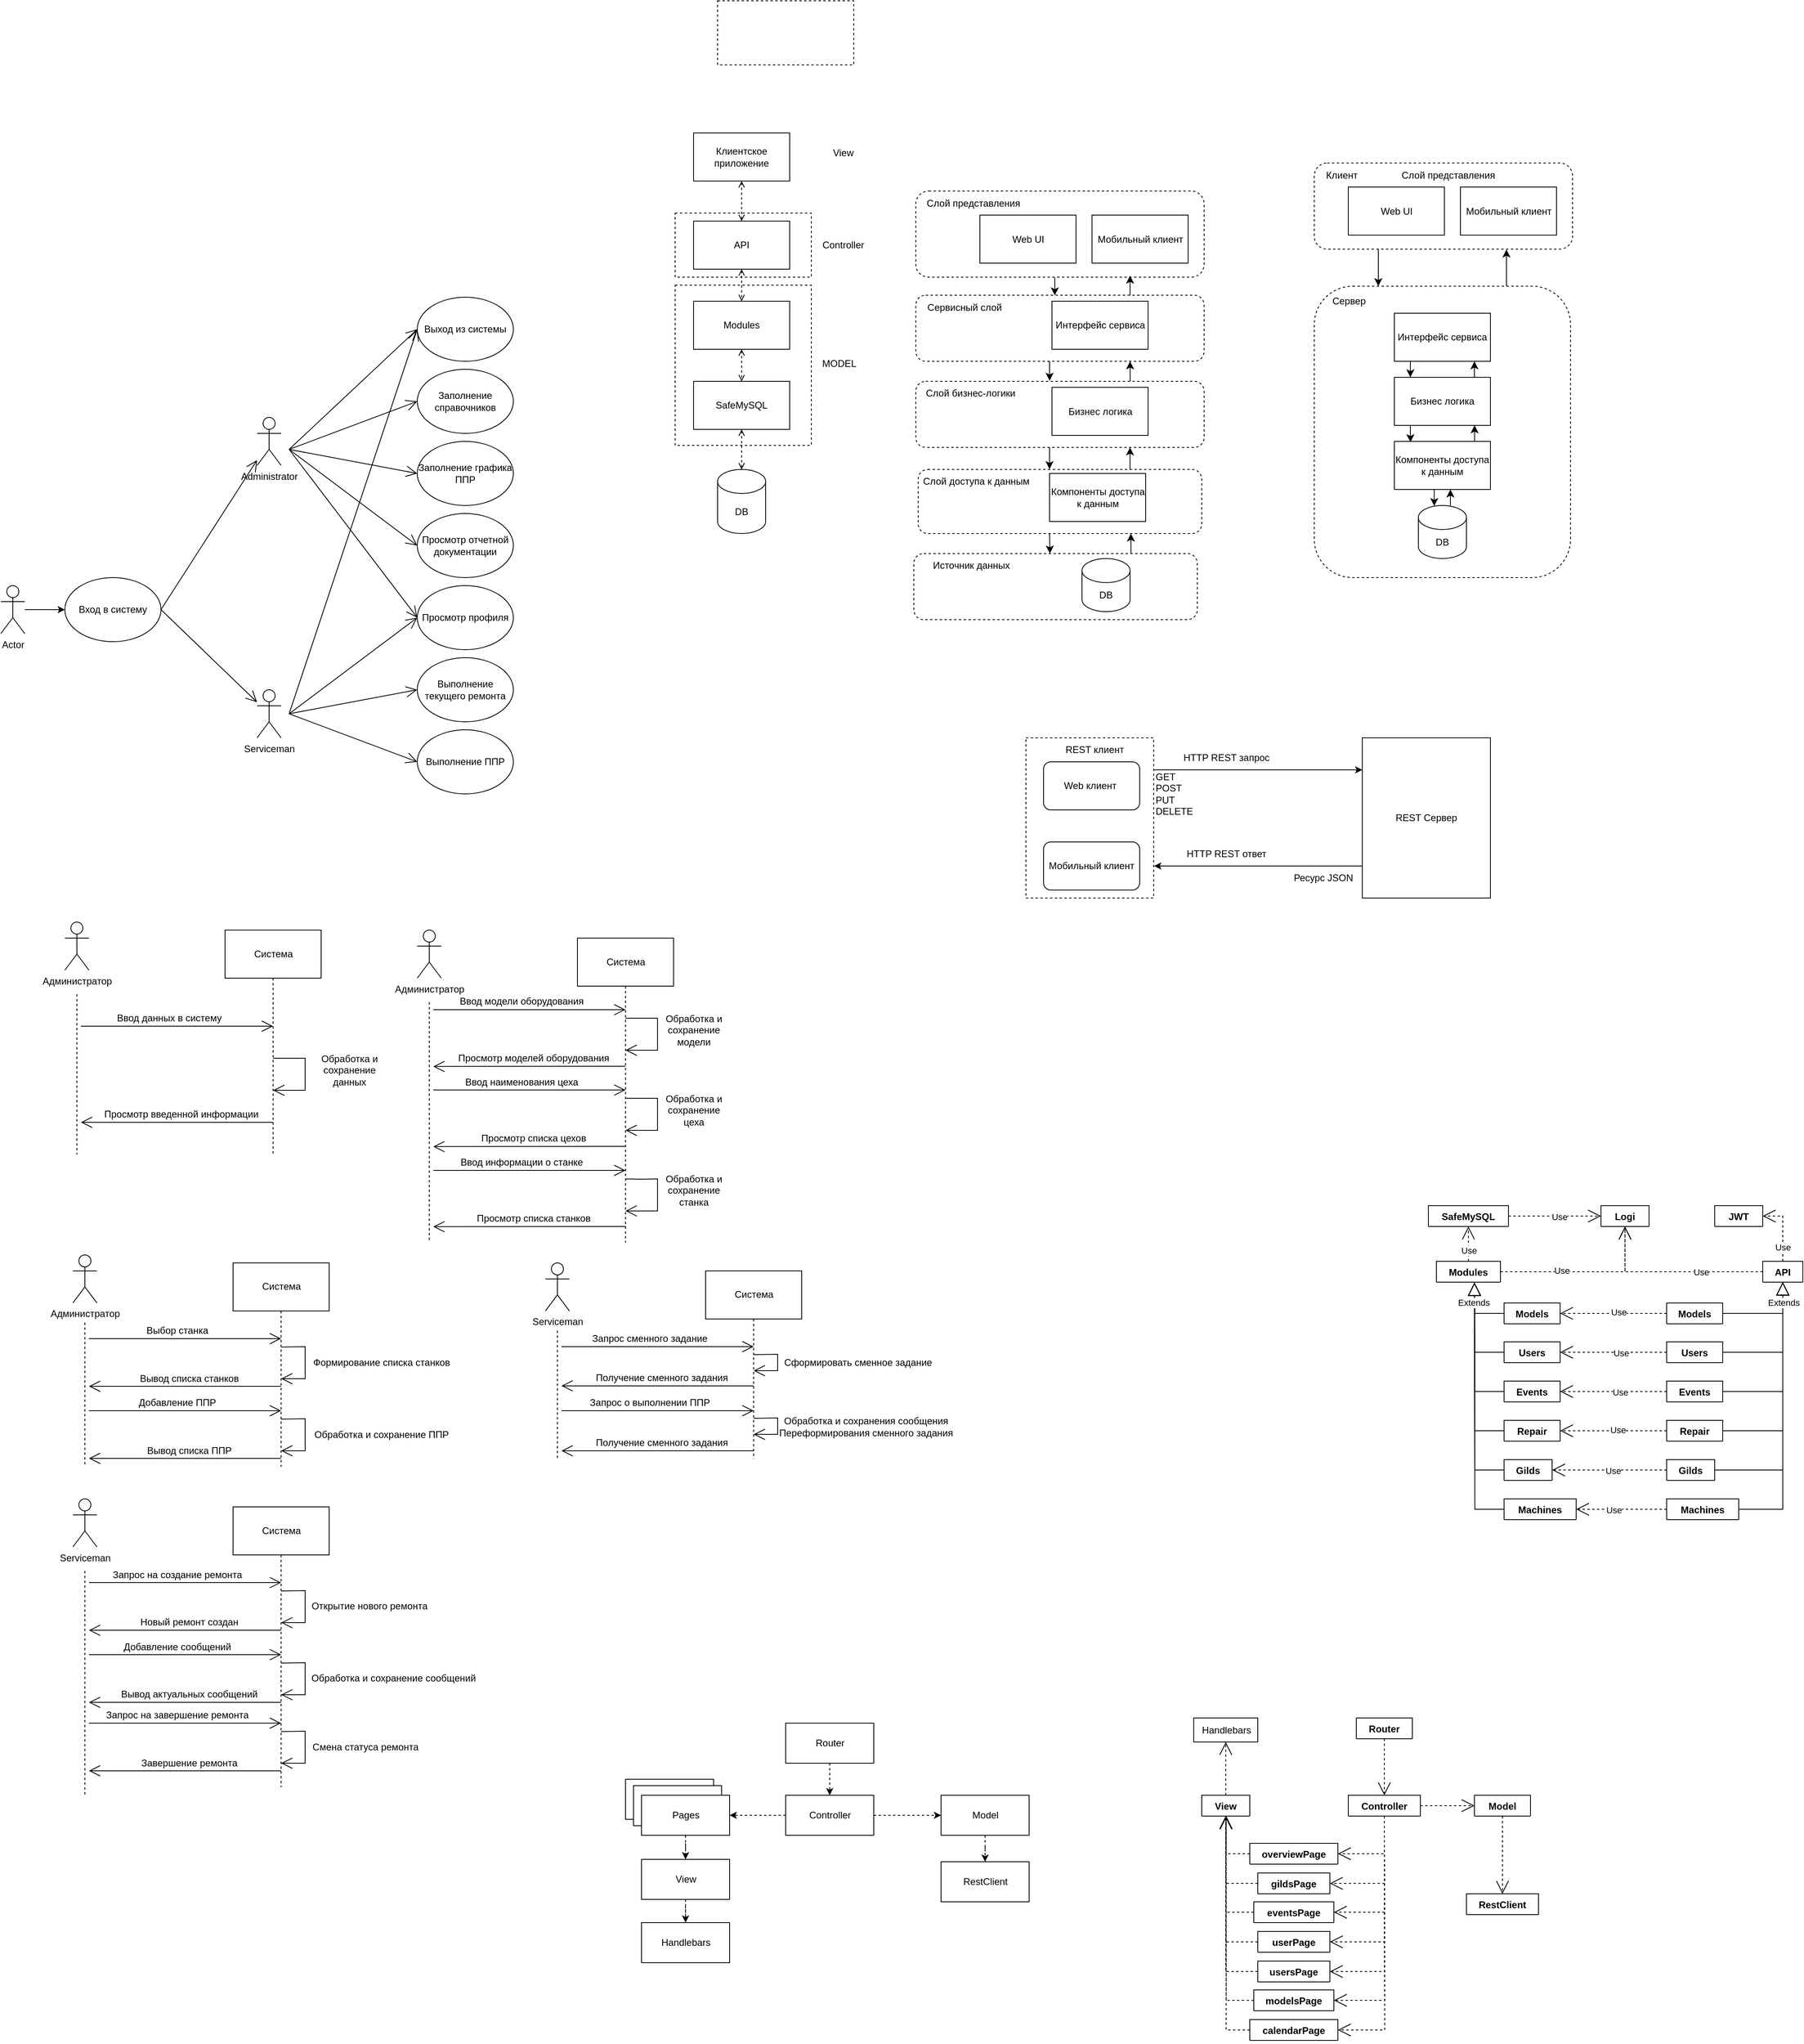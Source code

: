 <mxfile version="17.4.6" type="embed"><diagram id="OTN215DwU_Yfk132fXG-" name="Страница 1"><mxGraphModel dx="600" dy="1553" grid="1" gridSize="10" guides="1" tooltips="1" connect="1" arrows="1" fold="1" page="1" pageScale="1" pageWidth="827" pageHeight="1169" math="0" shadow="0"><root><mxCell id="0"/><mxCell id="1" parent="0"/><mxCell id="523" value="Pages" style="html=1;" vertex="1" parent="1"><mxGeometry x="820" y="1940" width="110" height="50" as="geometry"/></mxCell><mxCell id="522" value="Pages" style="html=1;" vertex="1" parent="1"><mxGeometry x="830" y="1948" width="110" height="50" as="geometry"/></mxCell><mxCell id="212" value="" style="rounded=0;whiteSpace=wrap;html=1;fillColor=none;dashed=1;" parent="1" vertex="1"><mxGeometry x="1320" y="640" width="159.5" height="200" as="geometry"/></mxCell><mxCell id="200" style="edgeStyle=orthogonalEdgeStyle;rounded=0;jumpSize=9;orthogonalLoop=1;jettySize=auto;html=1;entryX=0.744;entryY=1.004;entryDx=0;entryDy=0;startSize=10;endSize=7;entryPerimeter=0;" parent="1" source="189" target="167" edge="1"><mxGeometry relative="1" as="geometry"><Array as="points"><mxPoint x="1920" y="40"/><mxPoint x="1920" y="40"/></Array></mxGeometry></mxCell><mxCell id="189" value="" style="rounded=1;whiteSpace=wrap;html=1;fillColor=none;dashed=1;" parent="1" vertex="1"><mxGeometry x="1680" y="76.25" width="320" height="363.75" as="geometry"/></mxCell><mxCell id="152" value="" style="rounded=1;whiteSpace=wrap;html=1;fillColor=none;dashed=1;" parent="1" vertex="1"><mxGeometry x="1180" y="410" width="354" height="82.5" as="geometry"/></mxCell><mxCell id="150" value="" style="rounded=1;whiteSpace=wrap;html=1;fillColor=none;dashed=1;" parent="1" vertex="1"><mxGeometry x="1185.5" y="305" width="354" height="80" as="geometry"/></mxCell><mxCell id="148" value="" style="rounded=1;whiteSpace=wrap;html=1;fillColor=none;dashed=1;" parent="1" vertex="1"><mxGeometry x="1182.5" y="195" width="360" height="82.5" as="geometry"/></mxCell><mxCell id="146" value="" style="rounded=1;whiteSpace=wrap;html=1;fillColor=none;dashed=1;" parent="1" vertex="1"><mxGeometry x="1182.5" y="-42.5" width="360" height="107.5" as="geometry"/></mxCell><mxCell id="144" value="" style="rounded=1;whiteSpace=wrap;html=1;fillColor=none;dashed=1;" parent="1" vertex="1"><mxGeometry x="1182.5" y="87.5" width="360" height="82.5" as="geometry"/></mxCell><mxCell id="2" value="Administrator" style="shape=umlActor;verticalLabelPosition=bottom;verticalAlign=top;html=1;" parent="1" vertex="1"><mxGeometry x="360" y="240" width="30" height="60" as="geometry"/></mxCell><mxCell id="3" value="Serviceman" style="shape=umlActor;verticalLabelPosition=bottom;verticalAlign=top;html=1;" parent="1" vertex="1"><mxGeometry x="360" y="580" width="30" height="60" as="geometry"/></mxCell><mxCell id="4" value="Вход в систему" style="ellipse;whiteSpace=wrap;html=1;" parent="1" vertex="1"><mxGeometry x="120" y="440" width="120" height="80" as="geometry"/></mxCell><mxCell id="5" value="Выход из системы" style="ellipse;whiteSpace=wrap;html=1;" parent="1" vertex="1"><mxGeometry x="560" y="90" width="120" height="80" as="geometry"/></mxCell><mxCell id="6" value="Просмотр профиля" style="ellipse;whiteSpace=wrap;html=1;" parent="1" vertex="1"><mxGeometry x="560" y="450" width="120" height="80" as="geometry"/></mxCell><mxCell id="7" value="Заполнение справочников" style="ellipse;whiteSpace=wrap;html=1;" parent="1" vertex="1"><mxGeometry x="560" y="180" width="120" height="80" as="geometry"/></mxCell><mxCell id="8" value="Выполнение текущего ремонта" style="ellipse;whiteSpace=wrap;html=1;" parent="1" vertex="1"><mxGeometry x="560" y="540" width="120" height="80" as="geometry"/></mxCell><mxCell id="9" value="Заполнение графика ППР" style="ellipse;whiteSpace=wrap;html=1;" parent="1" vertex="1"><mxGeometry x="560" y="270" width="120" height="80" as="geometry"/></mxCell><mxCell id="10" value="Просмотр отчетной документации" style="ellipse;whiteSpace=wrap;html=1;" parent="1" vertex="1"><mxGeometry x="560" y="360" width="120" height="80" as="geometry"/></mxCell><mxCell id="15" style="edgeStyle=orthogonalEdgeStyle;rounded=0;orthogonalLoop=1;jettySize=auto;html=1;entryX=0;entryY=0.5;entryDx=0;entryDy=0;" parent="1" source="11" target="4" edge="1"><mxGeometry relative="1" as="geometry"/></mxCell><mxCell id="11" value="Actor" style="shape=umlActor;verticalLabelPosition=bottom;verticalAlign=top;html=1;" parent="1" vertex="1"><mxGeometry x="40" y="450" width="30" height="60" as="geometry"/></mxCell><mxCell id="14" value="Выполнение ППР" style="ellipse;whiteSpace=wrap;html=1;" parent="1" vertex="1"><mxGeometry x="560" y="630" width="120" height="80" as="geometry"/></mxCell><mxCell id="19" value="" style="endArrow=open;endFill=1;endSize=12;html=1;rounded=0;strokeColor=default;entryX=0;entryY=0.5;entryDx=0;entryDy=0;" parent="1" target="7" edge="1"><mxGeometry width="160" relative="1" as="geometry"><mxPoint x="400" y="280" as="sourcePoint"/><mxPoint x="520" y="310" as="targetPoint"/></mxGeometry></mxCell><mxCell id="21" value="" style="endArrow=open;endFill=1;endSize=12;html=1;rounded=0;strokeColor=default;exitX=1;exitY=0.5;exitDx=0;exitDy=0;" parent="1" source="4" target="2" edge="1"><mxGeometry width="160" relative="1" as="geometry"><mxPoint x="210" y="470" as="sourcePoint"/><mxPoint x="370" y="470" as="targetPoint"/></mxGeometry></mxCell><mxCell id="22" value="" style="endArrow=open;endFill=1;endSize=12;html=1;rounded=0;strokeColor=default;exitX=1;exitY=0.5;exitDx=0;exitDy=0;" parent="1" source="4" target="3" edge="1"><mxGeometry width="160" relative="1" as="geometry"><mxPoint x="250" y="490" as="sourcePoint"/><mxPoint x="370" y="392.222" as="targetPoint"/></mxGeometry></mxCell><mxCell id="23" value="" style="endArrow=open;endFill=1;endSize=12;html=1;rounded=0;strokeColor=default;entryX=0;entryY=0.5;entryDx=0;entryDy=0;" parent="1" target="9" edge="1"><mxGeometry width="160" relative="1" as="geometry"><mxPoint x="400" y="280" as="sourcePoint"/><mxPoint x="570" y="170" as="targetPoint"/></mxGeometry></mxCell><mxCell id="24" value="" style="endArrow=open;endFill=1;endSize=12;html=1;rounded=0;strokeColor=default;entryX=0;entryY=0.5;entryDx=0;entryDy=0;" parent="1" target="10" edge="1"><mxGeometry width="160" relative="1" as="geometry"><mxPoint x="400" y="280" as="sourcePoint"/><mxPoint x="570" y="290" as="targetPoint"/></mxGeometry></mxCell><mxCell id="25" value="" style="endArrow=open;endFill=1;endSize=12;html=1;rounded=0;strokeColor=default;entryX=0;entryY=0.5;entryDx=0;entryDy=0;" parent="1" target="6" edge="1"><mxGeometry width="160" relative="1" as="geometry"><mxPoint x="400" y="280" as="sourcePoint"/><mxPoint x="570" y="410" as="targetPoint"/></mxGeometry></mxCell><mxCell id="26" value="" style="endArrow=open;endFill=1;endSize=12;html=1;rounded=0;strokeColor=default;" parent="1" edge="1"><mxGeometry width="160" relative="1" as="geometry"><mxPoint x="400" y="610" as="sourcePoint"/><mxPoint x="560" y="490" as="targetPoint"/></mxGeometry></mxCell><mxCell id="27" value="" style="endArrow=open;endFill=1;endSize=12;html=1;rounded=0;strokeColor=default;entryX=0;entryY=0.5;entryDx=0;entryDy=0;" parent="1" target="8" edge="1"><mxGeometry width="160" relative="1" as="geometry"><mxPoint x="400" y="610" as="sourcePoint"/><mxPoint x="570" y="530" as="targetPoint"/></mxGeometry></mxCell><mxCell id="28" value="" style="endArrow=open;endFill=1;endSize=12;html=1;rounded=0;strokeColor=default;entryX=0;entryY=0.5;entryDx=0;entryDy=0;" parent="1" target="14" edge="1"><mxGeometry width="160" relative="1" as="geometry"><mxPoint x="400" y="610" as="sourcePoint"/><mxPoint x="570" y="650" as="targetPoint"/></mxGeometry></mxCell><mxCell id="29" value="" style="endArrow=open;endFill=1;endSize=12;html=1;rounded=0;strokeColor=default;entryX=0;entryY=0.5;entryDx=0;entryDy=0;" parent="1" target="5" edge="1"><mxGeometry width="160" relative="1" as="geometry"><mxPoint x="400" y="280" as="sourcePoint"/><mxPoint x="570" y="170" as="targetPoint"/></mxGeometry></mxCell><mxCell id="30" value="" style="endArrow=open;endFill=1;endSize=12;html=1;rounded=0;strokeColor=default;" parent="1" edge="1"><mxGeometry width="160" relative="1" as="geometry"><mxPoint x="400" y="610" as="sourcePoint"/><mxPoint x="560" y="130" as="targetPoint"/></mxGeometry></mxCell><mxCell id="33" style="edgeStyle=orthogonalEdgeStyle;rounded=0;orthogonalLoop=1;jettySize=auto;html=1;strokeColor=default;endArrow=none;endFill=0;dashed=1;" parent="1" edge="1"><mxGeometry relative="1" as="geometry"><mxPoint x="135" y="1160" as="targetPoint"/><mxPoint x="135" y="960" as="sourcePoint"/></mxGeometry></mxCell><mxCell id="31" value="Администратор" style="shape=umlActor;verticalLabelPosition=bottom;verticalAlign=top;html=1;" parent="1" vertex="1"><mxGeometry x="120" y="870" width="30" height="60" as="geometry"/></mxCell><mxCell id="34" style="edgeStyle=orthogonalEdgeStyle;rounded=0;orthogonalLoop=1;jettySize=auto;html=1;dashed=1;endArrow=none;endFill=0;strokeColor=default;" parent="1" source="32" edge="1"><mxGeometry relative="1" as="geometry"><mxPoint x="380" y="1160" as="targetPoint"/></mxGeometry></mxCell><mxCell id="32" value="Система" style="html=1;" parent="1" vertex="1"><mxGeometry x="320" y="880" width="120" height="60" as="geometry"/></mxCell><mxCell id="35" value="" style="endArrow=open;endFill=1;endSize=12;html=1;rounded=0;strokeColor=default;" parent="1" edge="1"><mxGeometry width="160" relative="1" as="geometry"><mxPoint x="140" y="1000" as="sourcePoint"/><mxPoint x="380" y="1000" as="targetPoint"/></mxGeometry></mxCell><mxCell id="36" value="" style="endArrow=open;endFill=1;endSize=12;html=1;rounded=0;strokeColor=default;" parent="1" edge="1"><mxGeometry width="160" relative="1" as="geometry"><mxPoint x="380" y="1040" as="sourcePoint"/><mxPoint x="380" y="1080" as="targetPoint"/><Array as="points"><mxPoint x="420" y="1040"/><mxPoint x="420" y="1080"/></Array></mxGeometry></mxCell><mxCell id="37" value="" style="endArrow=open;endFill=1;endSize=12;html=1;rounded=0;strokeColor=default;" parent="1" edge="1"><mxGeometry width="160" relative="1" as="geometry"><mxPoint x="380" y="1120" as="sourcePoint"/><mxPoint x="140" y="1120" as="targetPoint"/></mxGeometry></mxCell><mxCell id="38" value="Ввод данных в систему" style="text;html=1;align=center;verticalAlign=middle;resizable=0;points=[];autosize=1;strokeColor=none;fillColor=none;" parent="1" vertex="1"><mxGeometry x="175" y="980" width="150" height="20" as="geometry"/></mxCell><mxCell id="39" value="Обработка и&lt;br&gt;сохранение &lt;br&gt;данных" style="text;html=1;align=center;verticalAlign=middle;resizable=0;points=[];autosize=1;strokeColor=none;fillColor=none;" parent="1" vertex="1"><mxGeometry x="430" y="1030" width="90" height="50" as="geometry"/></mxCell><mxCell id="41" value="Просмотр введенной информации" style="text;html=1;align=center;verticalAlign=middle;resizable=0;points=[];autosize=1;strokeColor=none;fillColor=none;" parent="1" vertex="1"><mxGeometry x="160" y="1100" width="210" height="20" as="geometry"/></mxCell><mxCell id="42" style="edgeStyle=orthogonalEdgeStyle;rounded=0;orthogonalLoop=1;jettySize=auto;html=1;strokeColor=default;endArrow=none;endFill=0;dashed=1;" parent="1" edge="1"><mxGeometry relative="1" as="geometry"><mxPoint x="575" y="1270" as="targetPoint"/><mxPoint x="575" y="970" as="sourcePoint"/></mxGeometry></mxCell><mxCell id="43" value="Администратор" style="shape=umlActor;verticalLabelPosition=bottom;verticalAlign=top;html=1;" parent="1" vertex="1"><mxGeometry x="560" y="880" width="30" height="60" as="geometry"/></mxCell><mxCell id="44" style="edgeStyle=orthogonalEdgeStyle;rounded=0;orthogonalLoop=1;jettySize=auto;html=1;dashed=1;endArrow=none;endFill=0;strokeColor=default;" parent="1" source="45" edge="1"><mxGeometry relative="1" as="geometry"><mxPoint x="820" y="1270" as="targetPoint"/></mxGeometry></mxCell><mxCell id="45" value="Система" style="html=1;" parent="1" vertex="1"><mxGeometry x="760" y="890" width="120" height="60" as="geometry"/></mxCell><mxCell id="46" value="" style="endArrow=open;endFill=1;endSize=12;html=1;rounded=0;strokeColor=default;" parent="1" edge="1"><mxGeometry width="160" relative="1" as="geometry"><mxPoint x="580" y="979.39" as="sourcePoint"/><mxPoint x="820" y="979.39" as="targetPoint"/></mxGeometry></mxCell><mxCell id="47" value="" style="endArrow=open;endFill=1;endSize=12;html=1;rounded=0;strokeColor=default;" parent="1" edge="1"><mxGeometry width="160" relative="1" as="geometry"><mxPoint x="820" y="990" as="sourcePoint"/><mxPoint x="820" y="1030" as="targetPoint"/><Array as="points"><mxPoint x="860" y="990"/><mxPoint x="860" y="1030"/></Array></mxGeometry></mxCell><mxCell id="48" value="" style="endArrow=open;endFill=1;endSize=12;html=1;rounded=0;strokeColor=default;" parent="1" edge="1"><mxGeometry width="160" relative="1" as="geometry"><mxPoint x="820" y="1050.0" as="sourcePoint"/><mxPoint x="580" y="1050.3" as="targetPoint"/></mxGeometry></mxCell><mxCell id="49" value="Ввод модели оборудования" style="text;html=1;align=center;verticalAlign=middle;resizable=0;points=[];autosize=1;strokeColor=none;fillColor=none;" parent="1" vertex="1"><mxGeometry x="605" y="959.39" width="170" height="20" as="geometry"/></mxCell><mxCell id="50" value="Обработка и&lt;br&gt;сохранение &lt;br&gt;модели" style="text;html=1;align=center;verticalAlign=middle;resizable=0;points=[];autosize=1;strokeColor=none;fillColor=none;" parent="1" vertex="1"><mxGeometry x="860" y="980" width="90" height="50" as="geometry"/></mxCell><mxCell id="51" value="Просмотр моделей оборудования" style="text;html=1;align=center;verticalAlign=middle;resizable=0;points=[];autosize=1;strokeColor=none;fillColor=none;" parent="1" vertex="1"><mxGeometry x="605" y="1030.0" width="200" height="20" as="geometry"/></mxCell><mxCell id="52" value="" style="endArrow=open;endFill=1;endSize=12;html=1;rounded=0;strokeColor=default;" parent="1" edge="1"><mxGeometry width="160" relative="1" as="geometry"><mxPoint x="580" y="1079.65" as="sourcePoint"/><mxPoint x="820" y="1079.65" as="targetPoint"/></mxGeometry></mxCell><mxCell id="53" value="" style="endArrow=open;endFill=1;endSize=12;html=1;rounded=0;strokeColor=default;" parent="1" edge="1"><mxGeometry width="160" relative="1" as="geometry"><mxPoint x="820" y="1090" as="sourcePoint"/><mxPoint x="820" y="1130" as="targetPoint"/><Array as="points"><mxPoint x="860" y="1090"/><mxPoint x="860" y="1130"/></Array></mxGeometry></mxCell><mxCell id="54" value="" style="endArrow=open;endFill=1;endSize=12;html=1;rounded=0;strokeColor=default;" parent="1" edge="1"><mxGeometry width="160" relative="1" as="geometry"><mxPoint x="820" y="1150" as="sourcePoint"/><mxPoint x="580" y="1150.3" as="targetPoint"/></mxGeometry></mxCell><mxCell id="55" value="Ввод наименования цеха" style="text;html=1;align=center;verticalAlign=middle;resizable=0;points=[];autosize=1;strokeColor=none;fillColor=none;" parent="1" vertex="1"><mxGeometry x="610" y="1059.65" width="160" height="20" as="geometry"/></mxCell><mxCell id="56" value="Обработка и&lt;br&gt;сохранение &lt;br&gt;цеха" style="text;html=1;align=center;verticalAlign=middle;resizable=0;points=[];autosize=1;strokeColor=none;fillColor=none;" parent="1" vertex="1"><mxGeometry x="860" y="1079.65" width="90" height="50" as="geometry"/></mxCell><mxCell id="57" value="Просмотр списка цехов" style="text;html=1;align=center;verticalAlign=middle;resizable=0;points=[];autosize=1;strokeColor=none;fillColor=none;" parent="1" vertex="1"><mxGeometry x="630" y="1130" width="150" height="20" as="geometry"/></mxCell><mxCell id="58" value="" style="endArrow=open;endFill=1;endSize=12;html=1;rounded=0;strokeColor=default;" parent="1" edge="1"><mxGeometry width="160" relative="1" as="geometry"><mxPoint x="580" y="1180" as="sourcePoint"/><mxPoint x="820" y="1180" as="targetPoint"/></mxGeometry></mxCell><mxCell id="59" value="" style="endArrow=open;endFill=1;endSize=12;html=1;rounded=0;strokeColor=default;" parent="1" edge="1"><mxGeometry width="160" relative="1" as="geometry"><mxPoint x="820" y="1190.61" as="sourcePoint"/><mxPoint x="820" y="1230.61" as="targetPoint"/><Array as="points"><mxPoint x="840" y="1191"/><mxPoint x="860" y="1190.61"/><mxPoint x="860" y="1230.61"/></Array></mxGeometry></mxCell><mxCell id="60" value="" style="endArrow=open;endFill=1;endSize=12;html=1;rounded=0;strokeColor=default;" parent="1" edge="1"><mxGeometry width="160" relative="1" as="geometry"><mxPoint x="820" y="1250" as="sourcePoint"/><mxPoint x="580" y="1250.3" as="targetPoint"/></mxGeometry></mxCell><mxCell id="61" value="Ввод информации о станке" style="text;html=1;align=center;verticalAlign=middle;resizable=0;points=[];autosize=1;strokeColor=none;fillColor=none;" parent="1" vertex="1"><mxGeometry x="605" y="1160" width="170" height="20" as="geometry"/></mxCell><mxCell id="62" value="Обработка и&lt;br&gt;сохранение &lt;br&gt;станка" style="text;html=1;align=center;verticalAlign=middle;resizable=0;points=[];autosize=1;strokeColor=none;fillColor=none;" parent="1" vertex="1"><mxGeometry x="860" y="1180.0" width="90" height="50" as="geometry"/></mxCell><mxCell id="63" value="Просмотр списка станков" style="text;html=1;align=center;verticalAlign=middle;resizable=0;points=[];autosize=1;strokeColor=none;fillColor=none;" parent="1" vertex="1"><mxGeometry x="625" y="1230" width="160" height="20" as="geometry"/></mxCell><mxCell id="64" style="edgeStyle=orthogonalEdgeStyle;rounded=0;orthogonalLoop=1;jettySize=auto;html=1;strokeColor=default;endArrow=none;endFill=0;dashed=1;" parent="1" edge="1"><mxGeometry relative="1" as="geometry"><mxPoint x="145" y="1550" as="targetPoint"/><mxPoint x="145" y="1370" as="sourcePoint"/></mxGeometry></mxCell><mxCell id="65" value="Администратор" style="shape=umlActor;verticalLabelPosition=bottom;verticalAlign=top;html=1;" parent="1" vertex="1"><mxGeometry x="130" y="1285.46" width="30" height="60" as="geometry"/></mxCell><mxCell id="66" style="edgeStyle=orthogonalEdgeStyle;rounded=0;orthogonalLoop=1;jettySize=auto;html=1;dashed=1;endArrow=none;endFill=0;strokeColor=default;" parent="1" source="67" edge="1"><mxGeometry relative="1" as="geometry"><mxPoint x="390" y="1550" as="targetPoint"/></mxGeometry></mxCell><mxCell id="67" value="Система" style="html=1;" parent="1" vertex="1"><mxGeometry x="330" y="1295.46" width="120" height="60" as="geometry"/></mxCell><mxCell id="68" value="" style="endArrow=open;endFill=1;endSize=12;html=1;rounded=0;strokeColor=default;" parent="1" edge="1"><mxGeometry width="160" relative="1" as="geometry"><mxPoint x="150" y="1390" as="sourcePoint"/><mxPoint x="390" y="1390" as="targetPoint"/></mxGeometry></mxCell><mxCell id="69" value="" style="endArrow=open;endFill=1;endSize=12;html=1;rounded=0;strokeColor=default;" parent="1" edge="1"><mxGeometry width="160" relative="1" as="geometry"><mxPoint x="390" y="1400.46" as="sourcePoint"/><mxPoint x="390" y="1440" as="targetPoint"/><Array as="points"><mxPoint x="420" y="1400"/><mxPoint x="420" y="1440"/></Array></mxGeometry></mxCell><mxCell id="70" value="" style="endArrow=open;endFill=1;endSize=12;html=1;rounded=0;strokeColor=default;" parent="1" edge="1"><mxGeometry width="160" relative="1" as="geometry"><mxPoint x="390" y="1449.5" as="sourcePoint"/><mxPoint x="150" y="1449.5" as="targetPoint"/></mxGeometry></mxCell><mxCell id="71" value="Выбор станка" style="text;html=1;align=center;verticalAlign=middle;resizable=0;points=[];autosize=1;strokeColor=none;fillColor=none;" parent="1" vertex="1"><mxGeometry x="215" y="1370" width="90" height="20" as="geometry"/></mxCell><mxCell id="72" value="Формирование списка станков" style="text;html=1;align=center;verticalAlign=middle;resizable=0;points=[];autosize=1;strokeColor=none;fillColor=none;" parent="1" vertex="1"><mxGeometry x="420" y="1409.5" width="190" height="20" as="geometry"/></mxCell><mxCell id="73" value="Вывод списка станков" style="text;html=1;align=center;verticalAlign=middle;resizable=0;points=[];autosize=1;strokeColor=none;fillColor=none;" parent="1" vertex="1"><mxGeometry x="205" y="1429.5" width="140" height="20" as="geometry"/></mxCell><mxCell id="74" value="" style="endArrow=open;endFill=1;endSize=12;html=1;rounded=0;strokeColor=default;" parent="1" edge="1"><mxGeometry width="160" relative="1" as="geometry"><mxPoint x="150" y="1480" as="sourcePoint"/><mxPoint x="390" y="1480" as="targetPoint"/></mxGeometry></mxCell><mxCell id="75" value="Добавление ППР" style="text;html=1;align=center;verticalAlign=middle;resizable=0;points=[];autosize=1;strokeColor=none;fillColor=none;" parent="1" vertex="1"><mxGeometry x="205" y="1460" width="110" height="20" as="geometry"/></mxCell><mxCell id="76" value="" style="endArrow=open;endFill=1;endSize=12;html=1;rounded=0;strokeColor=default;" parent="1" edge="1"><mxGeometry width="160" relative="1" as="geometry"><mxPoint x="390" y="1490.46" as="sourcePoint"/><mxPoint x="390" y="1530" as="targetPoint"/><Array as="points"><mxPoint x="420" y="1490"/><mxPoint x="420" y="1530"/></Array></mxGeometry></mxCell><mxCell id="77" value="Обработка и сохранение ППР" style="text;html=1;align=center;verticalAlign=middle;resizable=0;points=[];autosize=1;strokeColor=none;fillColor=none;" parent="1" vertex="1"><mxGeometry x="425" y="1499.5" width="180" height="20" as="geometry"/></mxCell><mxCell id="78" value="" style="endArrow=open;endFill=1;endSize=12;html=1;rounded=0;strokeColor=default;" parent="1" edge="1"><mxGeometry width="160" relative="1" as="geometry"><mxPoint x="390" y="1539.5" as="sourcePoint"/><mxPoint x="150" y="1539.5" as="targetPoint"/></mxGeometry></mxCell><mxCell id="79" value="Вывод списка ППР" style="text;html=1;align=center;verticalAlign=middle;resizable=0;points=[];autosize=1;strokeColor=none;fillColor=none;" parent="1" vertex="1"><mxGeometry x="215" y="1519.5" width="120" height="20" as="geometry"/></mxCell><mxCell id="80" style="edgeStyle=orthogonalEdgeStyle;rounded=0;orthogonalLoop=1;jettySize=auto;html=1;strokeColor=default;endArrow=none;endFill=0;dashed=1;" parent="1" edge="1"><mxGeometry relative="1" as="geometry"><mxPoint x="145" y="1960" as="targetPoint"/><mxPoint x="145" y="1680" as="sourcePoint"/></mxGeometry></mxCell><mxCell id="81" value="Serviceman" style="shape=umlActor;verticalLabelPosition=bottom;verticalAlign=top;html=1;" parent="1" vertex="1"><mxGeometry x="130" y="1590" width="30" height="60" as="geometry"/></mxCell><mxCell id="82" style="edgeStyle=orthogonalEdgeStyle;rounded=0;orthogonalLoop=1;jettySize=auto;html=1;dashed=1;endArrow=none;endFill=0;strokeColor=default;" parent="1" source="83" edge="1"><mxGeometry relative="1" as="geometry"><mxPoint x="390" y="1950" as="targetPoint"/></mxGeometry></mxCell><mxCell id="83" value="Система" style="html=1;" parent="1" vertex="1"><mxGeometry x="330" y="1600" width="120" height="60" as="geometry"/></mxCell><mxCell id="84" value="" style="endArrow=open;endFill=1;endSize=12;html=1;rounded=0;strokeColor=default;" parent="1" edge="1"><mxGeometry width="160" relative="1" as="geometry"><mxPoint x="150" y="1694.54" as="sourcePoint"/><mxPoint x="390" y="1694.54" as="targetPoint"/></mxGeometry></mxCell><mxCell id="85" value="" style="endArrow=open;endFill=1;endSize=12;html=1;rounded=0;strokeColor=default;" parent="1" edge="1"><mxGeometry width="160" relative="1" as="geometry"><mxPoint x="390" y="1705" as="sourcePoint"/><mxPoint x="390" y="1744.54" as="targetPoint"/><Array as="points"><mxPoint x="420" y="1704.54"/><mxPoint x="420" y="1744.54"/></Array></mxGeometry></mxCell><mxCell id="86" value="" style="endArrow=open;endFill=1;endSize=12;html=1;rounded=0;strokeColor=default;" parent="1" edge="1"><mxGeometry width="160" relative="1" as="geometry"><mxPoint x="390" y="1754.04" as="sourcePoint"/><mxPoint x="150" y="1754.04" as="targetPoint"/></mxGeometry></mxCell><mxCell id="87" value="Запрос на создание ремонта" style="text;html=1;align=center;verticalAlign=middle;resizable=0;points=[];autosize=1;strokeColor=none;fillColor=none;" parent="1" vertex="1"><mxGeometry x="170" y="1674.54" width="180" height="20" as="geometry"/></mxCell><mxCell id="88" value="Открытие нового ремонта" style="text;html=1;align=center;verticalAlign=middle;resizable=0;points=[];autosize=1;strokeColor=none;fillColor=none;" parent="1" vertex="1"><mxGeometry x="420" y="1714.04" width="160" height="20" as="geometry"/></mxCell><mxCell id="89" value="Новый ремонт создан" style="text;html=1;align=center;verticalAlign=middle;resizable=0;points=[];autosize=1;strokeColor=none;fillColor=none;" parent="1" vertex="1"><mxGeometry x="205" y="1734.04" width="140" height="20" as="geometry"/></mxCell><mxCell id="90" value="" style="endArrow=open;endFill=1;endSize=12;html=1;rounded=0;strokeColor=default;" parent="1" edge="1"><mxGeometry width="160" relative="1" as="geometry"><mxPoint x="150" y="1784.54" as="sourcePoint"/><mxPoint x="390" y="1784.54" as="targetPoint"/></mxGeometry></mxCell><mxCell id="91" value="Добавление сообщений" style="text;html=1;align=center;verticalAlign=middle;resizable=0;points=[];autosize=1;strokeColor=none;fillColor=none;" parent="1" vertex="1"><mxGeometry x="185" y="1764.54" width="150" height="20" as="geometry"/></mxCell><mxCell id="92" value="" style="endArrow=open;endFill=1;endSize=12;html=1;rounded=0;strokeColor=default;" parent="1" edge="1"><mxGeometry width="160" relative="1" as="geometry"><mxPoint x="390" y="1795" as="sourcePoint"/><mxPoint x="390" y="1834.54" as="targetPoint"/><Array as="points"><mxPoint x="420" y="1794.54"/><mxPoint x="420" y="1834.54"/></Array></mxGeometry></mxCell><mxCell id="93" value="Обработка и сохранение сообщений" style="text;html=1;align=center;verticalAlign=middle;resizable=0;points=[];autosize=1;strokeColor=none;fillColor=none;" parent="1" vertex="1"><mxGeometry x="420" y="1804.04" width="220" height="20" as="geometry"/></mxCell><mxCell id="94" value="" style="endArrow=open;endFill=1;endSize=12;html=1;rounded=0;strokeColor=default;" parent="1" edge="1"><mxGeometry width="160" relative="1" as="geometry"><mxPoint x="390" y="1844.04" as="sourcePoint"/><mxPoint x="150" y="1844.04" as="targetPoint"/></mxGeometry></mxCell><mxCell id="95" value="Вывод актуальных сообщений" style="text;html=1;align=center;verticalAlign=middle;resizable=0;points=[];autosize=1;strokeColor=none;fillColor=none;" parent="1" vertex="1"><mxGeometry x="180" y="1824.04" width="190" height="20" as="geometry"/></mxCell><mxCell id="96" value="" style="endArrow=open;endFill=1;endSize=12;html=1;rounded=0;strokeColor=default;" parent="1" edge="1"><mxGeometry width="160" relative="1" as="geometry"><mxPoint x="150" y="1870" as="sourcePoint"/><mxPoint x="390" y="1870" as="targetPoint"/></mxGeometry></mxCell><mxCell id="97" value="Запрос на завершение ремонта" style="text;html=1;align=center;verticalAlign=middle;resizable=0;points=[];autosize=1;strokeColor=none;fillColor=none;" parent="1" vertex="1"><mxGeometry x="165" y="1850" width="190" height="20" as="geometry"/></mxCell><mxCell id="98" value="" style="endArrow=open;endFill=1;endSize=12;html=1;rounded=0;strokeColor=default;" parent="1" edge="1"><mxGeometry width="160" relative="1" as="geometry"><mxPoint x="390" y="1880.46" as="sourcePoint"/><mxPoint x="390" y="1920" as="targetPoint"/><Array as="points"><mxPoint x="420" y="1880"/><mxPoint x="420" y="1920"/></Array></mxGeometry></mxCell><mxCell id="99" value="Смена статуса ремонта" style="text;html=1;align=center;verticalAlign=middle;resizable=0;points=[];autosize=1;strokeColor=none;fillColor=none;" parent="1" vertex="1"><mxGeometry x="420" y="1889.5" width="150" height="20" as="geometry"/></mxCell><mxCell id="100" value="" style="endArrow=open;endFill=1;endSize=12;html=1;rounded=0;strokeColor=default;" parent="1" edge="1"><mxGeometry width="160" relative="1" as="geometry"><mxPoint x="390" y="1929.5" as="sourcePoint"/><mxPoint x="150" y="1929.5" as="targetPoint"/></mxGeometry></mxCell><mxCell id="101" value="Завершение ремонта" style="text;html=1;align=center;verticalAlign=middle;resizable=0;points=[];autosize=1;strokeColor=none;fillColor=none;" parent="1" vertex="1"><mxGeometry x="205" y="1909.5" width="140" height="20" as="geometry"/></mxCell><mxCell id="102" style="edgeStyle=orthogonalEdgeStyle;rounded=0;orthogonalLoop=1;jettySize=auto;html=1;strokeColor=default;endArrow=none;endFill=0;dashed=1;" parent="1" edge="1"><mxGeometry relative="1" as="geometry"><mxPoint x="735" y="1540" as="targetPoint"/><mxPoint x="735" y="1380" as="sourcePoint"/></mxGeometry></mxCell><mxCell id="103" value="Serviceman" style="shape=umlActor;verticalLabelPosition=bottom;verticalAlign=top;html=1;" parent="1" vertex="1"><mxGeometry x="720" y="1295.46" width="30" height="60" as="geometry"/></mxCell><mxCell id="104" style="edgeStyle=orthogonalEdgeStyle;rounded=0;orthogonalLoop=1;jettySize=auto;html=1;dashed=1;endArrow=none;endFill=0;strokeColor=default;" parent="1" source="105" edge="1"><mxGeometry relative="1" as="geometry"><mxPoint x="980" y="1540" as="targetPoint"/></mxGeometry></mxCell><mxCell id="105" value="Система" style="html=1;" parent="1" vertex="1"><mxGeometry x="920" y="1305.46" width="120" height="60" as="geometry"/></mxCell><mxCell id="106" value="" style="endArrow=open;endFill=1;endSize=12;html=1;rounded=0;strokeColor=default;" parent="1" edge="1"><mxGeometry width="160" relative="1" as="geometry"><mxPoint x="740" y="1400" as="sourcePoint"/><mxPoint x="980" y="1400" as="targetPoint"/></mxGeometry></mxCell><mxCell id="107" value="" style="endArrow=open;endFill=1;endSize=12;html=1;rounded=0;strokeColor=default;" parent="1" edge="1"><mxGeometry width="160" relative="1" as="geometry"><mxPoint x="980" y="1409.96" as="sourcePoint"/><mxPoint x="980" y="1430" as="targetPoint"/><Array as="points"><mxPoint x="1010" y="1409.5"/><mxPoint x="1010" y="1430"/></Array></mxGeometry></mxCell><mxCell id="117" value="Сформировать сменное задание" style="edgeLabel;html=1;align=center;verticalAlign=middle;resizable=0;points=[];fontSize=12;" parent="107" vertex="1" connectable="0"><mxGeometry x="-0.196" y="3" relative="1" as="geometry"><mxPoint x="97" y="8" as="offset"/></mxGeometry></mxCell><mxCell id="108" value="" style="endArrow=open;endFill=1;endSize=12;html=1;rounded=0;strokeColor=default;" parent="1" edge="1"><mxGeometry width="160" relative="1" as="geometry"><mxPoint x="980" y="1448.94" as="sourcePoint"/><mxPoint x="740" y="1448.94" as="targetPoint"/></mxGeometry></mxCell><mxCell id="109" value="Запрос сменного задание" style="text;html=1;align=center;verticalAlign=middle;resizable=0;points=[];autosize=1;strokeColor=none;fillColor=none;" parent="1" vertex="1"><mxGeometry x="770" y="1380" width="160" height="20" as="geometry"/></mxCell><mxCell id="110" value="Получение сменного задания" style="text;html=1;align=center;verticalAlign=middle;resizable=0;points=[];autosize=1;strokeColor=none;fillColor=none;" parent="1" vertex="1"><mxGeometry x="775" y="1428.94" width="180" height="20" as="geometry"/></mxCell><mxCell id="111" value="" style="endArrow=open;endFill=1;endSize=12;html=1;rounded=0;strokeColor=default;" parent="1" edge="1"><mxGeometry width="160" relative="1" as="geometry"><mxPoint x="740" y="1480" as="sourcePoint"/><mxPoint x="980" y="1480" as="targetPoint"/></mxGeometry></mxCell><mxCell id="112" value="Запрос о выполнении ППР" style="text;html=1;align=center;verticalAlign=middle;resizable=0;points=[];autosize=1;strokeColor=none;fillColor=none;" parent="1" vertex="1"><mxGeometry x="765" y="1460" width="170" height="20" as="geometry"/></mxCell><mxCell id="115" value="" style="endArrow=open;endFill=1;endSize=12;html=1;rounded=0;strokeColor=default;" parent="1" edge="1"><mxGeometry width="160" relative="1" as="geometry"><mxPoint x="980" y="1530" as="sourcePoint"/><mxPoint x="740" y="1530" as="targetPoint"/></mxGeometry></mxCell><mxCell id="116" value="Получение сменного задания" style="text;html=1;align=center;verticalAlign=middle;resizable=0;points=[];autosize=1;strokeColor=none;fillColor=none;" parent="1" vertex="1"><mxGeometry x="775" y="1510" width="180" height="20" as="geometry"/></mxCell><mxCell id="118" value="" style="endArrow=open;endFill=1;endSize=12;html=1;rounded=0;strokeColor=default;" parent="1" edge="1"><mxGeometry width="160" relative="1" as="geometry"><mxPoint x="980" y="1489.46" as="sourcePoint"/><mxPoint x="980" y="1509.5" as="targetPoint"/><Array as="points"><mxPoint x="1010" y="1489"/><mxPoint x="1010" y="1509.5"/></Array></mxGeometry></mxCell><mxCell id="119" value="Обработка и сохранения сообщения&lt;br&gt;Переформирования сменного задания" style="edgeLabel;html=1;align=center;verticalAlign=middle;resizable=0;points=[];fontSize=12;" parent="118" vertex="1" connectable="0"><mxGeometry x="-0.196" y="3" relative="1" as="geometry"><mxPoint x="107" y="8" as="offset"/></mxGeometry></mxCell><mxCell id="120" value="" style="rounded=0;whiteSpace=wrap;html=1;dashed=1;fillColor=none;" parent="1" vertex="1"><mxGeometry x="882" y="-15" width="170" height="80" as="geometry"/></mxCell><mxCell id="121" value="DB" style="shape=cylinder3;whiteSpace=wrap;html=1;boundedLbl=1;backgroundOutline=1;size=15;" parent="1" vertex="1"><mxGeometry x="935" y="305" width="60" height="80" as="geometry"/></mxCell><mxCell id="122" style="edgeStyle=orthogonalEdgeStyle;rounded=0;orthogonalLoop=1;jettySize=auto;html=1;entryX=0.5;entryY=0;entryDx=0;entryDy=0;entryPerimeter=0;dashed=1;endArrow=open;endFill=0;startArrow=open;startFill=0;exitX=0.5;exitY=1;exitDx=0;exitDy=0;" parent="1" source="123" target="121" edge="1"><mxGeometry relative="1" as="geometry"><Array as="points"><mxPoint x="965" y="305"/><mxPoint x="965" y="305"/></Array></mxGeometry></mxCell><mxCell id="123" value="SafeMySQL" style="rounded=0;whiteSpace=wrap;html=1;" parent="1" vertex="1"><mxGeometry x="905" y="195" width="120" height="60" as="geometry"/></mxCell><mxCell id="124" style="edgeStyle=orthogonalEdgeStyle;rounded=0;orthogonalLoop=1;jettySize=auto;html=1;entryX=0.5;entryY=0;entryDx=0;entryDy=0;startArrow=open;startFill=0;dashed=1;endArrow=open;endFill=0;" parent="1" source="125" target="123" edge="1"><mxGeometry relative="1" as="geometry"/></mxCell><mxCell id="125" value="Modules" style="rounded=0;whiteSpace=wrap;html=1;" parent="1" vertex="1"><mxGeometry x="905" y="95" width="120" height="60" as="geometry"/></mxCell><mxCell id="126" style="edgeStyle=orthogonalEdgeStyle;rounded=0;orthogonalLoop=1;jettySize=auto;html=1;entryX=0.5;entryY=0;entryDx=0;entryDy=0;dashed=1;startArrow=open;startFill=0;endArrow=open;endFill=0;" parent="1" source="127" target="125" edge="1"><mxGeometry relative="1" as="geometry"/></mxCell><mxCell id="127" value="API" style="rounded=0;whiteSpace=wrap;html=1;" parent="1" vertex="1"><mxGeometry x="905" y="-5" width="120" height="60" as="geometry"/></mxCell><mxCell id="128" value="" style="rounded=0;whiteSpace=wrap;html=1;fillColor=none;dashed=1;" parent="1" vertex="1"><mxGeometry x="882" y="75" width="170" height="200" as="geometry"/></mxCell><mxCell id="129" value="MODEL" style="text;html=1;strokeColor=none;fillColor=none;align=center;verticalAlign=middle;whiteSpace=wrap;rounded=0;dashed=1;" parent="1" vertex="1"><mxGeometry x="1062" y="155" width="50" height="35" as="geometry"/></mxCell><mxCell id="130" value="Controller" style="text;html=1;strokeColor=none;fillColor=none;align=center;verticalAlign=middle;whiteSpace=wrap;rounded=0;dashed=1;" parent="1" vertex="1"><mxGeometry x="1062" y="10" width="60" height="30" as="geometry"/></mxCell><mxCell id="131" style="edgeStyle=orthogonalEdgeStyle;rounded=0;orthogonalLoop=1;jettySize=auto;html=1;entryX=0.5;entryY=0;entryDx=0;entryDy=0;dashed=1;startArrow=open;startFill=0;endArrow=open;endFill=0;" parent="1" source="132" target="127" edge="1"><mxGeometry relative="1" as="geometry"/></mxCell><mxCell id="132" value="Клиентское приложение" style="rounded=0;whiteSpace=wrap;html=1;" parent="1" vertex="1"><mxGeometry x="905" y="-115" width="120" height="60" as="geometry"/></mxCell><mxCell id="133" value="" style="rounded=0;whiteSpace=wrap;html=1;dashed=1;fillColor=none;" parent="1" vertex="1"><mxGeometry x="935" y="-280" width="170" height="80" as="geometry"/></mxCell><mxCell id="134" value="View" style="text;html=1;strokeColor=none;fillColor=none;align=center;verticalAlign=middle;whiteSpace=wrap;rounded=0;dashed=1;" parent="1" vertex="1"><mxGeometry x="1062" y="-105" width="60" height="30" as="geometry"/></mxCell><mxCell id="138" value="Web UI" style="rounded=0;whiteSpace=wrap;html=1;" parent="1" vertex="1"><mxGeometry x="1262.5" y="-12.5" width="120" height="60" as="geometry"/></mxCell><mxCell id="139" value="Мобильный клиент" style="rounded=0;whiteSpace=wrap;html=1;" parent="1" vertex="1"><mxGeometry x="1402.5" y="-12.5" width="120" height="60" as="geometry"/></mxCell><mxCell id="140" value="Интерфейс сервиса" style="rounded=0;whiteSpace=wrap;html=1;" parent="1" vertex="1"><mxGeometry x="1352.5" y="95" width="120" height="60" as="geometry"/></mxCell><mxCell id="141" value="Бизнес логика" style="rounded=0;whiteSpace=wrap;html=1;" parent="1" vertex="1"><mxGeometry x="1352.5" y="202.5" width="120" height="60" as="geometry"/></mxCell><mxCell id="142" value="Компоненты доступа к данным" style="rounded=0;whiteSpace=wrap;html=1;" parent="1" vertex="1"><mxGeometry x="1349.5" y="310" width="120" height="60" as="geometry"/></mxCell><mxCell id="143" value="DB" style="shape=cylinder3;whiteSpace=wrap;html=1;boundedLbl=1;backgroundOutline=1;size=15;" parent="1" vertex="1"><mxGeometry x="1390" y="416.25" width="60" height="66.25" as="geometry"/></mxCell><mxCell id="145" value="Сервисный слой" style="text;html=1;strokeColor=none;fillColor=none;align=center;verticalAlign=middle;whiteSpace=wrap;rounded=0;dashed=1;" parent="1" vertex="1"><mxGeometry x="1188.5" y="87.5" width="109" height="30" as="geometry"/></mxCell><mxCell id="147" value="Слой представления" style="text;html=1;strokeColor=none;fillColor=none;align=center;verticalAlign=middle;whiteSpace=wrap;rounded=0;dashed=1;" parent="1" vertex="1"><mxGeometry x="1185" y="-42.5" width="139" height="30" as="geometry"/></mxCell><mxCell id="149" value="Слой бизнес-логики" style="text;html=1;strokeColor=none;fillColor=none;align=center;verticalAlign=middle;whiteSpace=wrap;rounded=0;dashed=1;" parent="1" vertex="1"><mxGeometry x="1188.5" y="195" width="124" height="30" as="geometry"/></mxCell><mxCell id="151" value="Слой доступа к данным" style="text;html=1;strokeColor=none;fillColor=none;align=center;verticalAlign=middle;whiteSpace=wrap;rounded=0;dashed=1;" parent="1" vertex="1"><mxGeometry x="1185.5" y="305" width="144" height="30" as="geometry"/></mxCell><mxCell id="153" value="Источник данных" style="text;html=1;strokeColor=none;fillColor=none;align=center;verticalAlign=middle;whiteSpace=wrap;rounded=0;dashed=1;" parent="1" vertex="1"><mxGeometry x="1180" y="410" width="144" height="30" as="geometry"/></mxCell><mxCell id="156" value="" style="endArrow=classic;html=1;rounded=0;exitX=0.482;exitY=1.004;exitDx=0;exitDy=0;exitPerimeter=0;entryX=0.482;entryY=0.003;entryDx=0;entryDy=0;entryPerimeter=0;endSize=7;startSize=10;jumpSize=9;" parent="1" source="146" target="144" edge="1"><mxGeometry width="50" height="50" relative="1" as="geometry"><mxPoint x="1480" y="180" as="sourcePoint"/><mxPoint x="1530" y="130" as="targetPoint"/><Array as="points"/></mxGeometry></mxCell><mxCell id="157" value="" style="endArrow=classic;html=1;rounded=0;exitX=0.482;exitY=1.004;exitDx=0;exitDy=0;exitPerimeter=0;entryX=0.464;entryY=-0.009;entryDx=0;entryDy=0;entryPerimeter=0;endSize=7;startSize=10;jumpSize=9;" parent="1" target="148" edge="1"><mxGeometry width="50" height="50" relative="1" as="geometry"><mxPoint x="1349.5" y="170.0" as="sourcePoint"/><mxPoint x="1349.5" y="192.317" as="targetPoint"/><Array as="points"/></mxGeometry></mxCell><mxCell id="158" value="" style="endArrow=classic;html=1;rounded=0;exitX=0.482;exitY=1.004;exitDx=0;exitDy=0;exitPerimeter=0;entryX=0.463;entryY=-0.005;entryDx=0;entryDy=0;entryPerimeter=0;endSize=7;startSize=10;jumpSize=9;" parent="1" target="150" edge="1"><mxGeometry width="50" height="50" relative="1" as="geometry"><mxPoint x="1349.5" y="277.68" as="sourcePoint"/><mxPoint x="1349.5" y="299.997" as="targetPoint"/><Array as="points"/></mxGeometry></mxCell><mxCell id="159" value="" style="endArrow=classic;html=1;rounded=0;exitX=0.482;exitY=1.004;exitDx=0;exitDy=0;exitPerimeter=0;endSize=7;startSize=10;jumpSize=9;" parent="1" edge="1"><mxGeometry width="50" height="50" relative="1" as="geometry"><mxPoint x="1349.5" y="385.0" as="sourcePoint"/><mxPoint x="1350" y="410" as="targetPoint"/><Array as="points"/></mxGeometry></mxCell><mxCell id="160" value="" style="endArrow=classic;html=1;rounded=0;endSize=7;startSize=10;jumpSize=9;entryX=0.75;entryY=1;entryDx=0;entryDy=0;exitX=0.766;exitY=0;exitDx=0;exitDy=0;exitPerimeter=0;" parent="1" source="152" target="150" edge="1"><mxGeometry width="50" height="50" relative="1" as="geometry"><mxPoint x="1450" y="400" as="sourcePoint"/><mxPoint x="1430" y="390" as="targetPoint"/><Array as="points"/></mxGeometry></mxCell><mxCell id="161" value="" style="endArrow=classic;html=1;rounded=0;endSize=7;startSize=10;jumpSize=9;entryX=0.75;entryY=1;entryDx=0;entryDy=0;exitX=0.747;exitY=-0.003;exitDx=0;exitDy=0;exitPerimeter=0;" parent="1" source="150" edge="1"><mxGeometry width="50" height="50" relative="1" as="geometry"><mxPoint x="1450.164" y="302.5" as="sourcePoint"/><mxPoint x="1450" y="277.5" as="targetPoint"/><Array as="points"/></mxGeometry></mxCell><mxCell id="162" value="" style="endArrow=classic;html=1;rounded=0;endSize=7;startSize=10;jumpSize=9;entryX=0.75;entryY=1;entryDx=0;entryDy=0;exitX=0.766;exitY=0;exitDx=0;exitDy=0;exitPerimeter=0;" parent="1" edge="1"><mxGeometry width="50" height="50" relative="1" as="geometry"><mxPoint x="1450.164" y="195" as="sourcePoint"/><mxPoint x="1450" y="170" as="targetPoint"/><Array as="points"/></mxGeometry></mxCell><mxCell id="163" value="" style="endArrow=classic;html=1;rounded=0;endSize=7;startSize=10;jumpSize=9;" parent="1" edge="1"><mxGeometry width="50" height="50" relative="1" as="geometry"><mxPoint x="1450" y="87.5" as="sourcePoint"/><mxPoint x="1450" y="63" as="targetPoint"/><Array as="points"/></mxGeometry></mxCell><mxCell id="198" style="edgeStyle=orthogonalEdgeStyle;rounded=0;jumpSize=9;orthogonalLoop=1;jettySize=auto;html=1;entryX=0.25;entryY=0;entryDx=0;entryDy=0;startSize=10;endSize=7;" parent="1" source="167" target="189" edge="1"><mxGeometry relative="1" as="geometry"><Array as="points"><mxPoint x="1760" y="40"/><mxPoint x="1760" y="40"/></Array></mxGeometry></mxCell><mxCell id="167" value="" style="rounded=1;whiteSpace=wrap;html=1;fillColor=none;dashed=1;" parent="1" vertex="1"><mxGeometry x="1680" y="-77.5" width="322.5" height="107.5" as="geometry"/></mxCell><mxCell id="169" value="Web UI" style="rounded=0;whiteSpace=wrap;html=1;" parent="1" vertex="1"><mxGeometry x="1722.5" y="-47.5" width="120" height="60" as="geometry"/></mxCell><mxCell id="170" value="Мобильный клиент" style="rounded=0;whiteSpace=wrap;html=1;" parent="1" vertex="1"><mxGeometry x="1862.5" y="-47.5" width="120" height="60" as="geometry"/></mxCell><mxCell id="191" style="edgeStyle=orthogonalEdgeStyle;rounded=0;jumpSize=9;orthogonalLoop=1;jettySize=auto;html=1;startSize=10;endSize=7;" parent="1" source="171" target="172" edge="1"><mxGeometry relative="1" as="geometry"><Array as="points"><mxPoint x="1800" y="180"/><mxPoint x="1800" y="180"/></Array></mxGeometry></mxCell><mxCell id="171" value="Интерфейс сервиса" style="rounded=0;whiteSpace=wrap;html=1;" parent="1" vertex="1"><mxGeometry x="1780" y="110" width="120" height="60" as="geometry"/></mxCell><mxCell id="193" style="edgeStyle=orthogonalEdgeStyle;rounded=0;jumpSize=9;orthogonalLoop=1;jettySize=auto;html=1;startSize=10;endSize=7;" parent="1" source="172" edge="1"><mxGeometry relative="1" as="geometry"><mxPoint x="1880" y="170" as="targetPoint"/><Array as="points"><mxPoint x="1880" y="170"/></Array></mxGeometry></mxCell><mxCell id="195" style="edgeStyle=orthogonalEdgeStyle;rounded=0;jumpSize=9;orthogonalLoop=1;jettySize=auto;html=1;entryX=0.168;entryY=0.017;entryDx=0;entryDy=0;startSize=10;endSize=7;entryPerimeter=0;" parent="1" source="172" target="173" edge="1"><mxGeometry relative="1" as="geometry"><Array as="points"><mxPoint x="1800" y="260"/><mxPoint x="1800" y="260"/></Array></mxGeometry></mxCell><mxCell id="172" value="Бизнес логика" style="rounded=0;whiteSpace=wrap;html=1;" parent="1" vertex="1"><mxGeometry x="1780" y="190" width="120" height="60" as="geometry"/></mxCell><mxCell id="194" style="edgeStyle=orthogonalEdgeStyle;rounded=0;jumpSize=9;orthogonalLoop=1;jettySize=auto;html=1;entryX=0.835;entryY=0.999;entryDx=0;entryDy=0;startSize=10;endSize=7;entryPerimeter=0;" parent="1" source="173" target="172" edge="1"><mxGeometry relative="1" as="geometry"><Array as="points"><mxPoint x="1880" y="250"/></Array></mxGeometry></mxCell><mxCell id="197" style="edgeStyle=orthogonalEdgeStyle;rounded=0;jumpSize=9;orthogonalLoop=1;jettySize=auto;html=1;entryX=0.33;entryY=0.01;entryDx=0;entryDy=0;entryPerimeter=0;startSize=10;endSize=7;" parent="1" source="173" target="174" edge="1"><mxGeometry relative="1" as="geometry"><Array as="points"><mxPoint x="1830" y="351"/></Array></mxGeometry></mxCell><mxCell id="173" value="Компоненты доступа к данным" style="rounded=0;whiteSpace=wrap;html=1;" parent="1" vertex="1"><mxGeometry x="1780" y="270" width="120" height="60" as="geometry"/></mxCell><mxCell id="196" style="edgeStyle=orthogonalEdgeStyle;rounded=0;jumpSize=9;orthogonalLoop=1;jettySize=auto;html=1;startSize=10;endSize=7;" parent="1" source="174" target="173" edge="1"><mxGeometry relative="1" as="geometry"><Array as="points"><mxPoint x="1850" y="340"/><mxPoint x="1850" y="340"/></Array></mxGeometry></mxCell><mxCell id="174" value="DB" style="shape=cylinder3;whiteSpace=wrap;html=1;boundedLbl=1;backgroundOutline=1;size=15;" parent="1" vertex="1"><mxGeometry x="1810" y="350" width="60" height="66.25" as="geometry"/></mxCell><mxCell id="176" value="Клиент" style="text;html=1;strokeColor=none;fillColor=none;align=center;verticalAlign=middle;whiteSpace=wrap;rounded=0;dashed=1;" parent="1" vertex="1"><mxGeometry x="1645" y="-77.5" width="139" height="30" as="geometry"/></mxCell><mxCell id="190" value="Сервер" style="text;html=1;strokeColor=none;fillColor=none;align=center;verticalAlign=middle;whiteSpace=wrap;rounded=0;dashed=1;" parent="1" vertex="1"><mxGeometry x="1654" y="80" width="139" height="30" as="geometry"/></mxCell><mxCell id="201" value="Слой представления" style="text;html=1;strokeColor=none;fillColor=none;align=center;verticalAlign=middle;whiteSpace=wrap;rounded=0;dashed=1;" parent="1" vertex="1"><mxGeometry x="1778" y="-77.5" width="139" height="30" as="geometry"/></mxCell><mxCell id="202" value="REST Сервер" style="rounded=0;whiteSpace=wrap;html=1;" parent="1" vertex="1"><mxGeometry x="1740" y="640" width="160" height="200" as="geometry"/></mxCell><mxCell id="203" value="Web клиент&amp;nbsp;" style="rounded=1;whiteSpace=wrap;html=1;" parent="1" vertex="1"><mxGeometry x="1342" y="670" width="120" height="60" as="geometry"/></mxCell><mxCell id="204" value="Мобильный клиент" style="rounded=1;whiteSpace=wrap;html=1;" parent="1" vertex="1"><mxGeometry x="1342" y="770" width="120" height="60" as="geometry"/></mxCell><mxCell id="205" value="" style="endArrow=classic;html=1;rounded=0;" parent="1" edge="1"><mxGeometry width="50" height="50" relative="1" as="geometry"><mxPoint x="1480" y="680" as="sourcePoint"/><mxPoint x="1740" y="680" as="targetPoint"/></mxGeometry></mxCell><mxCell id="206" value="" style="endArrow=none;html=1;rounded=0;startArrow=classic;startFill=1;endFill=0;" parent="1" edge="1"><mxGeometry width="50" height="50" relative="1" as="geometry"><mxPoint x="1480" y="800" as="sourcePoint"/><mxPoint x="1740" y="800" as="targetPoint"/></mxGeometry></mxCell><mxCell id="207" value="HTTP REST запрос" style="text;html=1;strokeColor=none;fillColor=none;align=center;verticalAlign=middle;whiteSpace=wrap;rounded=0;" parent="1" vertex="1"><mxGeometry x="1479.5" y="650" width="180.5" height="30" as="geometry"/></mxCell><mxCell id="208" value="GET&lt;br&gt;POST&lt;br&gt;PUT&lt;br&gt;DELETE" style="text;html=1;strokeColor=none;fillColor=none;align=left;verticalAlign=middle;whiteSpace=wrap;rounded=0;" parent="1" vertex="1"><mxGeometry x="1480" y="680" width="60" height="60" as="geometry"/></mxCell><mxCell id="209" value="HTTP REST ответ" style="text;html=1;strokeColor=none;fillColor=none;align=center;verticalAlign=middle;whiteSpace=wrap;rounded=0;" parent="1" vertex="1"><mxGeometry x="1480" y="770" width="180.5" height="30" as="geometry"/></mxCell><mxCell id="210" value="Ресурс JSON" style="text;html=1;strokeColor=none;fillColor=none;align=center;verticalAlign=middle;whiteSpace=wrap;rounded=0;" parent="1" vertex="1"><mxGeometry x="1645" y="800" width="93" height="30" as="geometry"/></mxCell><mxCell id="213" value="REST клиент" style="text;html=1;strokeColor=none;fillColor=none;align=center;verticalAlign=middle;whiteSpace=wrap;rounded=0;dashed=1;" parent="1" vertex="1"><mxGeometry x="1342" y="640" width="128" height="30" as="geometry"/></mxCell><mxCell id="352" value="Use" style="edgeStyle=orthogonalEdgeStyle;rounded=0;orthogonalLoop=1;jettySize=auto;html=1;dashed=1;startArrow=none;startFill=0;endArrow=open;endFill=0;endSize=14;" parent="1" source="248" target="299" edge="1"><mxGeometry x="-0.064" relative="1" as="geometry"><mxPoint as="offset"/></mxGeometry></mxCell><mxCell id="373" style="edgeStyle=orthogonalEdgeStyle;rounded=0;orthogonalLoop=1;jettySize=auto;html=1;entryX=0.5;entryY=1;entryDx=0;entryDy=0;dashed=1;startArrow=none;startFill=0;endArrow=open;endFill=0;endSize=14;" parent="1" source="248" target="321" edge="1"><mxGeometry relative="1" as="geometry"/></mxCell><mxCell id="377" value="Use" style="edgeLabel;html=1;align=center;verticalAlign=middle;resizable=0;points=[];" parent="373" vertex="1" connectable="0"><mxGeometry x="-0.284" y="2" relative="1" as="geometry"><mxPoint as="offset"/></mxGeometry></mxCell><mxCell id="248" value="Modules" style="swimlane;fontStyle=1;align=center;verticalAlign=top;childLayout=stackLayout;horizontal=1;startSize=26;horizontalStack=0;resizeParent=1;resizeParentMax=0;resizeLast=0;collapsible=1;marginBottom=0;fillColor=none;" parent="1" vertex="1" collapsed="1"><mxGeometry x="1832.5" y="1293.46" width="80" height="26" as="geometry"><mxRectangle x="1650" y="1421.5" width="160" height="242" as="alternateBounds"/></mxGeometry></mxCell><mxCell id="249" value="+ db: SafeMySQL" style="text;strokeColor=none;fillColor=none;align=left;verticalAlign=top;spacingLeft=4;spacingRight=4;overflow=hidden;rotatable=0;points=[[0,0.5],[1,0.5]];portConstraint=eastwest;" parent="248" vertex="1"><mxGeometry y="26" width="160" height="26" as="geometry"/></mxCell><mxCell id="250" value="+ config: Config" style="text;strokeColor=none;fillColor=none;align=left;verticalAlign=top;spacingLeft=4;spacingRight=4;overflow=hidden;rotatable=0;points=[[0,0.5],[1,0.5]];portConstraint=eastwest;" parent="248" vertex="1"><mxGeometry y="52" width="160" height="26" as="geometry"/></mxCell><mxCell id="251" value="+ log: Logi" style="text;strokeColor=none;fillColor=none;align=left;verticalAlign=top;spacingLeft=4;spacingRight=4;overflow=hidden;rotatable=0;points=[[0,0.5],[1,0.5]];portConstraint=eastwest;" parent="248" vertex="1"><mxGeometry y="78" width="160" height="26" as="geometry"/></mxCell><mxCell id="252" value="" style="line;strokeWidth=1;fillColor=none;align=left;verticalAlign=middle;spacingTop=-1;spacingLeft=3;spacingRight=3;rotatable=0;labelPosition=right;points=[];portConstraint=eastwest;" parent="248" vertex="1"><mxGeometry y="104" width="160" height="8" as="geometry"/></mxCell><mxCell id="253" value="+ Get()" style="text;strokeColor=none;fillColor=none;align=left;verticalAlign=top;spacingLeft=4;spacingRight=4;overflow=hidden;rotatable=0;points=[[0,0.5],[1,0.5]];portConstraint=eastwest;" parent="248" vertex="1"><mxGeometry y="112" width="160" height="26" as="geometry"/></mxCell><mxCell id="254" value="+ Gets()" style="text;strokeColor=none;fillColor=none;align=left;verticalAlign=top;spacingLeft=4;spacingRight=4;overflow=hidden;rotatable=0;points=[[0,0.5],[1,0.5]];portConstraint=eastwest;" parent="248" vertex="1"><mxGeometry y="138" width="160" height="26" as="geometry"/></mxCell><mxCell id="255" value="+ Add()" style="text;strokeColor=none;fillColor=none;align=left;verticalAlign=top;spacingLeft=4;spacingRight=4;overflow=hidden;rotatable=0;points=[[0,0.5],[1,0.5]];portConstraint=eastwest;" parent="248" vertex="1"><mxGeometry y="164" width="160" height="26" as="geometry"/></mxCell><mxCell id="256" value="+ Update()" style="text;strokeColor=none;fillColor=none;align=left;verticalAlign=top;spacingLeft=4;spacingRight=4;overflow=hidden;rotatable=0;points=[[0,0.5],[1,0.5]];portConstraint=eastwest;" parent="248" vertex="1"><mxGeometry y="190" width="160" height="26" as="geometry"/></mxCell><mxCell id="257" value="+ Delete()" style="text;strokeColor=none;fillColor=none;align=left;verticalAlign=top;spacingLeft=4;spacingRight=4;overflow=hidden;rotatable=0;points=[[0,0.5],[1,0.5]];portConstraint=eastwest;" parent="248" vertex="1"><mxGeometry y="216" width="160" height="26" as="geometry"/></mxCell><mxCell id="354" style="edgeStyle=orthogonalEdgeStyle;rounded=0;orthogonalLoop=1;jettySize=auto;html=1;startArrow=none;startFill=0;endArrow=block;endFill=0;endSize=14;" parent="1" source="258" edge="1"><mxGeometry relative="1" as="geometry"><mxPoint x="1880" y="1320" as="targetPoint"/></mxGeometry></mxCell><mxCell id="258" value="Users" style="swimlane;fontStyle=1;align=center;verticalAlign=top;childLayout=stackLayout;horizontal=1;startSize=26;horizontalStack=0;resizeParent=1;resizeParentMax=0;resizeLast=0;collapsible=1;marginBottom=0;fillColor=none;" parent="1" vertex="1" collapsed="1"><mxGeometry x="1917" y="1394" width="70" height="26" as="geometry"><mxRectangle x="1915.5" y="1381.5" width="160" height="60" as="alternateBounds"/></mxGeometry></mxCell><mxCell id="259" value="+ table: string" style="text;strokeColor=none;fillColor=none;align=left;verticalAlign=top;spacingLeft=4;spacingRight=4;overflow=hidden;rotatable=0;points=[[0,0.5],[1,0.5]];portConstraint=eastwest;" parent="258" vertex="1"><mxGeometry y="26" width="160" height="26" as="geometry"/></mxCell><mxCell id="260" value="" style="line;strokeWidth=1;fillColor=none;align=left;verticalAlign=middle;spacingTop=-1;spacingLeft=3;spacingRight=3;rotatable=0;labelPosition=right;points=[];portConstraint=eastwest;" parent="258" vertex="1"><mxGeometry y="52" width="160" height="8" as="geometry"/></mxCell><mxCell id="353" style="edgeStyle=orthogonalEdgeStyle;rounded=0;orthogonalLoop=1;jettySize=auto;html=1;startArrow=none;startFill=0;endArrow=block;endFill=0;endSize=14;" parent="1" source="262" edge="1"><mxGeometry relative="1" as="geometry"><mxPoint x="1880" y="1320" as="targetPoint"/></mxGeometry></mxCell><mxCell id="262" value="Models" style="swimlane;fontStyle=1;align=center;verticalAlign=top;childLayout=stackLayout;horizontal=1;startSize=26;horizontalStack=0;resizeParent=1;resizeParentMax=0;resizeLast=0;collapsible=1;marginBottom=0;fillColor=none;" parent="1" vertex="1" collapsed="1"><mxGeometry x="1917" y="1345.46" width="70" height="26" as="geometry"><mxRectangle x="1917" y="1345.46" width="160" height="60" as="alternateBounds"/></mxGeometry></mxCell><mxCell id="263" value="+ table: string" style="text;strokeColor=none;fillColor=none;align=left;verticalAlign=top;spacingLeft=4;spacingRight=4;overflow=hidden;rotatable=0;points=[[0,0.5],[1,0.5]];portConstraint=eastwest;" parent="262" vertex="1"><mxGeometry y="26" width="160" height="26" as="geometry"/></mxCell><mxCell id="264" value="" style="line;strokeWidth=1;fillColor=none;align=left;verticalAlign=middle;spacingTop=-1;spacingLeft=3;spacingRight=3;rotatable=0;labelPosition=right;points=[];portConstraint=eastwest;" parent="262" vertex="1"><mxGeometry y="52" width="160" height="8" as="geometry"/></mxCell><mxCell id="357" style="edgeStyle=orthogonalEdgeStyle;rounded=0;orthogonalLoop=1;jettySize=auto;html=1;startArrow=none;startFill=0;endArrow=block;endFill=0;endSize=14;" parent="1" source="266" edge="1"><mxGeometry relative="1" as="geometry"><mxPoint x="1880" y="1320" as="targetPoint"/></mxGeometry></mxCell><mxCell id="266" value="Gilds" style="swimlane;fontStyle=1;align=center;verticalAlign=top;childLayout=stackLayout;horizontal=1;startSize=26;horizontalStack=0;resizeParent=1;resizeParentMax=0;resizeLast=0;collapsible=1;marginBottom=0;fillColor=none;" parent="1" vertex="1" collapsed="1"><mxGeometry x="1917" y="1541" width="60" height="26" as="geometry"><mxRectangle x="1915.5" y="1621.5" width="160" height="60" as="alternateBounds"/></mxGeometry></mxCell><mxCell id="267" value="+ table: string" style="text;strokeColor=none;fillColor=none;align=left;verticalAlign=top;spacingLeft=4;spacingRight=4;overflow=hidden;rotatable=0;points=[[0,0.5],[1,0.5]];portConstraint=eastwest;" parent="266" vertex="1"><mxGeometry y="26" width="160" height="26" as="geometry"/></mxCell><mxCell id="268" value="" style="line;strokeWidth=1;fillColor=none;align=left;verticalAlign=middle;spacingTop=-1;spacingLeft=3;spacingRight=3;rotatable=0;labelPosition=right;points=[];portConstraint=eastwest;" parent="266" vertex="1"><mxGeometry y="52" width="160" height="8" as="geometry"/></mxCell><mxCell id="356" style="edgeStyle=orthogonalEdgeStyle;rounded=0;orthogonalLoop=1;jettySize=auto;html=1;startArrow=none;startFill=0;endArrow=block;endFill=0;endSize=14;" parent="1" source="269" edge="1"><mxGeometry relative="1" as="geometry"><mxPoint x="1880" y="1320" as="targetPoint"/></mxGeometry></mxCell><mxCell id="269" value="Repair" style="swimlane;fontStyle=1;align=center;verticalAlign=top;childLayout=stackLayout;horizontal=1;startSize=26;horizontalStack=0;resizeParent=1;resizeParentMax=0;resizeLast=0;collapsible=1;marginBottom=0;fillColor=none;" parent="1" vertex="1" collapsed="1"><mxGeometry x="1917" y="1492" width="70" height="26" as="geometry"><mxRectangle x="1916" y="1541.5" width="160" height="60" as="alternateBounds"/></mxGeometry></mxCell><mxCell id="270" value="+ table: string" style="text;strokeColor=none;fillColor=none;align=left;verticalAlign=top;spacingLeft=4;spacingRight=4;overflow=hidden;rotatable=0;points=[[0,0.5],[1,0.5]];portConstraint=eastwest;" parent="269" vertex="1"><mxGeometry y="26" width="160" height="26" as="geometry"/></mxCell><mxCell id="271" value="" style="line;strokeWidth=1;fillColor=none;align=left;verticalAlign=middle;spacingTop=-1;spacingLeft=3;spacingRight=3;rotatable=0;labelPosition=right;points=[];portConstraint=eastwest;" parent="269" vertex="1"><mxGeometry y="52" width="160" height="8" as="geometry"/></mxCell><mxCell id="355" style="edgeStyle=orthogonalEdgeStyle;rounded=0;orthogonalLoop=1;jettySize=auto;html=1;startArrow=none;startFill=0;endArrow=block;endFill=0;endSize=14;" parent="1" source="273" edge="1"><mxGeometry relative="1" as="geometry"><mxPoint x="1880" y="1320" as="targetPoint"/></mxGeometry></mxCell><mxCell id="273" value="Events" style="swimlane;fontStyle=1;align=center;verticalAlign=top;childLayout=stackLayout;horizontal=1;startSize=26;horizontalStack=0;resizeParent=1;resizeParentMax=0;resizeLast=0;collapsible=1;marginBottom=0;fillColor=none;" parent="1" vertex="1" collapsed="1"><mxGeometry x="1917" y="1443" width="70" height="26" as="geometry"><mxRectangle x="1916" y="1461.5" width="160" height="60" as="alternateBounds"/></mxGeometry></mxCell><mxCell id="274" value="+ table: string" style="text;strokeColor=none;fillColor=none;align=left;verticalAlign=top;spacingLeft=4;spacingRight=4;overflow=hidden;rotatable=0;points=[[0,0.5],[1,0.5]];portConstraint=eastwest;" parent="273" vertex="1"><mxGeometry y="26" width="160" height="26" as="geometry"/></mxCell><mxCell id="275" value="" style="line;strokeWidth=1;fillColor=none;align=left;verticalAlign=middle;spacingTop=-1;spacingLeft=3;spacingRight=3;rotatable=0;labelPosition=right;points=[];portConstraint=eastwest;" parent="273" vertex="1"><mxGeometry y="52" width="160" height="8" as="geometry"/></mxCell><mxCell id="358" style="edgeStyle=orthogonalEdgeStyle;rounded=0;orthogonalLoop=1;jettySize=auto;html=1;startArrow=none;startFill=0;endArrow=block;endFill=0;endSize=14;" parent="1" source="277" edge="1"><mxGeometry relative="1" as="geometry"><mxPoint x="1880" y="1320" as="targetPoint"/></mxGeometry></mxCell><mxCell id="359" value="Extends" style="edgeLabel;html=1;align=center;verticalAlign=middle;resizable=0;points=[];" parent="358" vertex="1" connectable="0"><mxGeometry x="0.844" y="1" relative="1" as="geometry"><mxPoint as="offset"/></mxGeometry></mxCell><mxCell id="277" value="Machines" style="swimlane;fontStyle=1;align=center;verticalAlign=top;childLayout=stackLayout;horizontal=1;startSize=26;horizontalStack=0;resizeParent=1;resizeParentMax=0;resizeLast=0;collapsible=1;marginBottom=0;fillColor=none;" parent="1" vertex="1" collapsed="1"><mxGeometry x="1917" y="1590" width="90" height="26" as="geometry"><mxRectangle x="1915.5" y="1701.5" width="160" height="60" as="alternateBounds"/></mxGeometry></mxCell><mxCell id="278" value="+ table: string" style="text;strokeColor=none;fillColor=none;align=left;verticalAlign=top;spacingLeft=4;spacingRight=4;overflow=hidden;rotatable=0;points=[[0,0.5],[1,0.5]];portConstraint=eastwest;" parent="277" vertex="1"><mxGeometry y="26" width="160" height="26" as="geometry"/></mxCell><mxCell id="279" value="" style="line;strokeWidth=1;fillColor=none;align=left;verticalAlign=middle;spacingTop=-1;spacingLeft=3;spacingRight=3;rotatable=0;labelPosition=right;points=[];portConstraint=eastwest;" parent="277" vertex="1"><mxGeometry y="52" width="160" height="8" as="geometry"/></mxCell><mxCell id="375" style="edgeStyle=orthogonalEdgeStyle;rounded=0;orthogonalLoop=1;jettySize=auto;html=1;entryX=0;entryY=0.5;entryDx=0;entryDy=0;dashed=1;startArrow=none;startFill=0;endArrow=open;endFill=0;endSize=14;" parent="1" source="299" target="321" edge="1"><mxGeometry relative="1" as="geometry"/></mxCell><mxCell id="376" value="Use" style="edgeLabel;html=1;align=center;verticalAlign=middle;resizable=0;points=[];" parent="375" vertex="1" connectable="0"><mxGeometry x="0.09" y="-1" relative="1" as="geometry"><mxPoint as="offset"/></mxGeometry></mxCell><mxCell id="299" value="SafeMySQL" style="swimlane;fontStyle=1;align=center;verticalAlign=top;childLayout=stackLayout;horizontal=1;startSize=26;horizontalStack=0;resizeParent=1;resizeParentMax=0;resizeLast=0;collapsible=1;marginBottom=0;fillColor=none;" parent="1" vertex="1" collapsed="1"><mxGeometry x="1822.5" y="1224" width="100" height="26" as="geometry"><mxRectangle x="1643.5" y="1006" width="160" height="268" as="alternateBounds"/></mxGeometry></mxCell><mxCell id="303" value="- $conn;" style="text;strokeColor=none;fillColor=none;align=left;verticalAlign=top;spacingLeft=4;spacingRight=4;overflow=hidden;rotatable=0;points=[[0,0.5],[1,0.5]];portConstraint=eastwest;" parent="299" vertex="1"><mxGeometry y="26" width="160" height="26" as="geometry"/></mxCell><mxCell id="304" value="- $stats" style="text;strokeColor=none;fillColor=none;align=left;verticalAlign=top;spacingLeft=4;spacingRight=4;overflow=hidden;rotatable=0;points=[[0,0.5],[1,0.5]];portConstraint=eastwest;" parent="299" vertex="1"><mxGeometry y="52" width="160" height="26" as="geometry"/></mxCell><mxCell id="306" value="- $emode" style="text;strokeColor=none;fillColor=none;align=left;verticalAlign=top;spacingLeft=4;spacingRight=4;overflow=hidden;rotatable=0;points=[[0,0.5],[1,0.5]];portConstraint=eastwest;" parent="299" vertex="1"><mxGeometry y="78" width="160" height="26" as="geometry"/></mxCell><mxCell id="302" value="+  __construct()" style="text;strokeColor=none;fillColor=none;align=left;verticalAlign=top;spacingLeft=4;spacingRight=4;overflow=hidden;rotatable=0;points=[[0,0.5],[1,0.5]];portConstraint=eastwest;" parent="299" vertex="1"><mxGeometry y="104" width="160" height="26" as="geometry"/></mxCell><mxCell id="301" value="" style="line;strokeWidth=1;fillColor=none;align=left;verticalAlign=middle;spacingTop=-1;spacingLeft=3;spacingRight=3;rotatable=0;labelPosition=right;points=[];portConstraint=eastwest;" parent="299" vertex="1"><mxGeometry y="130" width="160" height="8" as="geometry"/></mxCell><mxCell id="300" value="+ field: type" style="text;strokeColor=none;fillColor=none;align=left;verticalAlign=top;spacingLeft=4;spacingRight=4;overflow=hidden;rotatable=0;points=[[0,0.5],[1,0.5]];portConstraint=eastwest;" parent="299" vertex="1"><mxGeometry y="138" width="160" height="26" as="geometry"/></mxCell><mxCell id="305" value="+ field: type" style="text;strokeColor=none;fillColor=none;align=left;verticalAlign=top;spacingLeft=4;spacingRight=4;overflow=hidden;rotatable=0;points=[[0,0.5],[1,0.5]];portConstraint=eastwest;" parent="299" vertex="1"><mxGeometry y="164" width="160" height="26" as="geometry"/></mxCell><mxCell id="307" value="+ field: type" style="text;strokeColor=none;fillColor=none;align=left;verticalAlign=top;spacingLeft=4;spacingRight=4;overflow=hidden;rotatable=0;points=[[0,0.5],[1,0.5]];portConstraint=eastwest;" parent="299" vertex="1"><mxGeometry y="190" width="160" height="26" as="geometry"/></mxCell><mxCell id="309" value="- $defaults: array" style="text;strokeColor=none;fillColor=none;align=left;verticalAlign=top;spacingLeft=4;spacingRight=4;overflow=hidden;rotatable=0;points=[[0,0.5],[1,0.5]];portConstraint=eastwest;" parent="299" vertex="1"><mxGeometry y="216" width="160" height="26" as="geometry"/></mxCell><mxCell id="308" value="- $exname" style="text;strokeColor=none;fillColor=none;align=left;verticalAlign=top;spacingLeft=4;spacingRight=4;overflow=hidden;rotatable=0;points=[[0,0.5],[1,0.5]];portConstraint=eastwest;" parent="299" vertex="1"><mxGeometry y="242" width="160" height="26" as="geometry"/></mxCell><mxCell id="321" value="Logi" style="swimlane;fontStyle=1;align=center;verticalAlign=top;childLayout=stackLayout;horizontal=1;startSize=26;horizontalStack=0;resizeParent=1;resizeParentMax=0;resizeLast=0;collapsible=1;marginBottom=0;fillColor=none;" parent="1" vertex="1" collapsed="1"><mxGeometry x="2038" y="1224" width="60" height="26" as="geometry"><mxRectangle x="1761.25" y="1164" width="160" height="86" as="alternateBounds"/></mxGeometry></mxCell><mxCell id="322" value="+ field: type" style="text;strokeColor=none;fillColor=none;align=left;verticalAlign=top;spacingLeft=4;spacingRight=4;overflow=hidden;rotatable=0;points=[[0,0.5],[1,0.5]];portConstraint=eastwest;" parent="321" vertex="1"><mxGeometry y="26" width="160" height="26" as="geometry"/></mxCell><mxCell id="323" value="" style="line;strokeWidth=1;fillColor=none;align=left;verticalAlign=middle;spacingTop=-1;spacingLeft=3;spacingRight=3;rotatable=0;labelPosition=right;points=[];portConstraint=eastwest;" parent="321" vertex="1"><mxGeometry y="52" width="160" height="8" as="geometry"/></mxCell><mxCell id="324" value="+ method(type): type" style="text;strokeColor=none;fillColor=none;align=left;verticalAlign=top;spacingLeft=4;spacingRight=4;overflow=hidden;rotatable=0;points=[[0,0.5],[1,0.5]];portConstraint=eastwest;" parent="321" vertex="1"><mxGeometry y="60" width="160" height="26" as="geometry"/></mxCell><mxCell id="374" style="edgeStyle=orthogonalEdgeStyle;rounded=0;orthogonalLoop=1;jettySize=auto;html=1;entryX=0.5;entryY=1;entryDx=0;entryDy=0;dashed=1;startArrow=none;startFill=0;endArrow=open;endFill=0;endSize=14;" parent="1" source="325" target="321" edge="1"><mxGeometry relative="1" as="geometry"><Array as="points"><mxPoint x="2068" y="1307"/></Array></mxGeometry></mxCell><mxCell id="380" value="Use" style="edgeLabel;html=1;align=center;verticalAlign=middle;resizable=0;points=[];" parent="374" vertex="1" connectable="0"><mxGeometry x="-0.327" relative="1" as="geometry"><mxPoint as="offset"/></mxGeometry></mxCell><mxCell id="381" style="edgeStyle=orthogonalEdgeStyle;rounded=0;orthogonalLoop=1;jettySize=auto;html=1;entryX=1;entryY=0.5;entryDx=0;entryDy=0;dashed=1;startArrow=none;startFill=0;endArrow=open;endFill=0;endSize=14;" parent="1" source="325" target="347" edge="1"><mxGeometry relative="1" as="geometry"><Array as="points"><mxPoint x="2265" y="1237"/></Array></mxGeometry></mxCell><mxCell id="382" value="Use" style="edgeLabel;html=1;align=center;verticalAlign=middle;resizable=0;points=[];" parent="381" vertex="1" connectable="0"><mxGeometry x="-0.552" relative="1" as="geometry"><mxPoint as="offset"/></mxGeometry></mxCell><mxCell id="325" value="API" style="swimlane;fontStyle=1;align=center;verticalAlign=top;childLayout=stackLayout;horizontal=1;startSize=26;horizontalStack=0;resizeParent=1;resizeParentMax=0;resizeLast=0;collapsible=1;marginBottom=0;fillColor=none;" parent="1" vertex="1" collapsed="1"><mxGeometry x="2240" y="1293.46" width="50" height="26" as="geometry"><mxRectangle x="2140" y="1215" width="160" height="86" as="alternateBounds"/></mxGeometry></mxCell><mxCell id="326" value="+ field: type" style="text;strokeColor=none;fillColor=none;align=left;verticalAlign=top;spacingLeft=4;spacingRight=4;overflow=hidden;rotatable=0;points=[[0,0.5],[1,0.5]];portConstraint=eastwest;" parent="325" vertex="1"><mxGeometry y="26" width="160" height="26" as="geometry"/></mxCell><mxCell id="327" value="" style="line;strokeWidth=1;fillColor=none;align=left;verticalAlign=middle;spacingTop=-1;spacingLeft=3;spacingRight=3;rotatable=0;labelPosition=right;points=[];portConstraint=eastwest;" parent="325" vertex="1"><mxGeometry y="52" width="160" height="8" as="geometry"/></mxCell><mxCell id="328" value="+ method(type): type" style="text;strokeColor=none;fillColor=none;align=left;verticalAlign=top;spacingLeft=4;spacingRight=4;overflow=hidden;rotatable=0;points=[[0,0.5],[1,0.5]];portConstraint=eastwest;" parent="325" vertex="1"><mxGeometry y="60" width="160" height="26" as="geometry"/></mxCell><mxCell id="361" style="edgeStyle=orthogonalEdgeStyle;rounded=0;orthogonalLoop=1;jettySize=auto;html=1;entryX=1;entryY=0.5;entryDx=0;entryDy=0;dashed=1;startArrow=none;startFill=0;endArrow=open;endFill=0;endSize=14;" parent="1" source="329" target="258" edge="1"><mxGeometry relative="1" as="geometry"/></mxCell><mxCell id="367" value="Use" style="edgeLabel;html=1;align=center;verticalAlign=middle;resizable=0;points=[];" parent="361" vertex="1" connectable="0"><mxGeometry x="-0.146" y="1" relative="1" as="geometry"><mxPoint as="offset"/></mxGeometry></mxCell><mxCell id="385" style="edgeStyle=orthogonalEdgeStyle;rounded=0;orthogonalLoop=1;jettySize=auto;html=1;startArrow=none;startFill=0;endArrow=block;endFill=0;endSize=14;entryX=0.5;entryY=1;entryDx=0;entryDy=0;" parent="1" source="329" target="325" edge="1"><mxGeometry relative="1" as="geometry"><mxPoint x="2270" y="1320" as="targetPoint"/></mxGeometry></mxCell><mxCell id="329" value="Users" style="swimlane;fontStyle=1;align=center;verticalAlign=top;childLayout=stackLayout;horizontal=1;startSize=26;horizontalStack=0;resizeParent=1;resizeParentMax=0;resizeLast=0;collapsible=1;marginBottom=0;fillColor=none;" parent="1" vertex="1" collapsed="1"><mxGeometry x="2120" y="1394" width="70" height="26" as="geometry"><mxRectangle x="1915.5" y="1381.5" width="160" height="60" as="alternateBounds"/></mxGeometry></mxCell><mxCell id="330" value="+ table: string" style="text;strokeColor=none;fillColor=none;align=left;verticalAlign=top;spacingLeft=4;spacingRight=4;overflow=hidden;rotatable=0;points=[[0,0.5],[1,0.5]];portConstraint=eastwest;" parent="329" vertex="1"><mxGeometry y="26" width="160" height="26" as="geometry"/></mxCell><mxCell id="331" value="" style="line;strokeWidth=1;fillColor=none;align=left;verticalAlign=middle;spacingTop=-1;spacingLeft=3;spacingRight=3;rotatable=0;labelPosition=right;points=[];portConstraint=eastwest;" parent="329" vertex="1"><mxGeometry y="52" width="160" height="8" as="geometry"/></mxCell><mxCell id="360" style="edgeStyle=orthogonalEdgeStyle;rounded=0;orthogonalLoop=1;jettySize=auto;html=1;entryX=1;entryY=0.5;entryDx=0;entryDy=0;startArrow=none;startFill=0;endArrow=open;endFill=0;endSize=14;dashed=1;" parent="1" source="332" target="262" edge="1"><mxGeometry relative="1" as="geometry"/></mxCell><mxCell id="366" value="Use" style="edgeLabel;html=1;align=center;verticalAlign=middle;resizable=0;points=[];" parent="360" vertex="1" connectable="0"><mxGeometry x="-0.088" y="-2" relative="1" as="geometry"><mxPoint as="offset"/></mxGeometry></mxCell><mxCell id="383" style="edgeStyle=orthogonalEdgeStyle;rounded=0;orthogonalLoop=1;jettySize=auto;html=1;entryX=0.5;entryY=1;entryDx=0;entryDy=0;startArrow=none;startFill=0;endArrow=block;endFill=0;endSize=14;" parent="1" source="332" target="325" edge="1"><mxGeometry relative="1" as="geometry"/></mxCell><mxCell id="332" value="Models" style="swimlane;fontStyle=1;align=center;verticalAlign=top;childLayout=stackLayout;horizontal=1;startSize=26;horizontalStack=0;resizeParent=1;resizeParentMax=0;resizeLast=0;collapsible=1;marginBottom=0;fillColor=none;" parent="1" vertex="1" collapsed="1"><mxGeometry x="2120" y="1345.46" width="70" height="26" as="geometry"><mxRectangle x="1917" y="1345.46" width="160" height="60" as="alternateBounds"/></mxGeometry></mxCell><mxCell id="333" value="+ table: string" style="text;strokeColor=none;fillColor=none;align=left;verticalAlign=top;spacingLeft=4;spacingRight=4;overflow=hidden;rotatable=0;points=[[0,0.5],[1,0.5]];portConstraint=eastwest;" parent="332" vertex="1"><mxGeometry y="26" width="160" height="26" as="geometry"/></mxCell><mxCell id="334" value="" style="line;strokeWidth=1;fillColor=none;align=left;verticalAlign=middle;spacingTop=-1;spacingLeft=3;spacingRight=3;rotatable=0;labelPosition=right;points=[];portConstraint=eastwest;" parent="332" vertex="1"><mxGeometry y="52" width="160" height="8" as="geometry"/></mxCell><mxCell id="364" style="edgeStyle=orthogonalEdgeStyle;rounded=0;orthogonalLoop=1;jettySize=auto;html=1;entryX=1;entryY=0.5;entryDx=0;entryDy=0;dashed=1;startArrow=none;startFill=0;endArrow=open;endFill=0;endSize=14;" parent="1" source="335" target="266" edge="1"><mxGeometry relative="1" as="geometry"/></mxCell><mxCell id="370" value="Use" style="edgeLabel;html=1;align=center;verticalAlign=middle;resizable=0;points=[];" parent="364" vertex="1" connectable="0"><mxGeometry x="-0.066" y="1" relative="1" as="geometry"><mxPoint as="offset"/></mxGeometry></mxCell><mxCell id="388" style="edgeStyle=orthogonalEdgeStyle;rounded=0;orthogonalLoop=1;jettySize=auto;html=1;startArrow=none;startFill=0;endArrow=block;endFill=0;endSize=14;" parent="1" source="335" target="325" edge="1"><mxGeometry relative="1" as="geometry"/></mxCell><mxCell id="335" value="Gilds" style="swimlane;fontStyle=1;align=center;verticalAlign=top;childLayout=stackLayout;horizontal=1;startSize=26;horizontalStack=0;resizeParent=1;resizeParentMax=0;resizeLast=0;collapsible=1;marginBottom=0;fillColor=none;" parent="1" vertex="1" collapsed="1"><mxGeometry x="2120" y="1541" width="60" height="26" as="geometry"><mxRectangle x="1915.5" y="1621.5" width="160" height="60" as="alternateBounds"/></mxGeometry></mxCell><mxCell id="336" value="+ table: string" style="text;strokeColor=none;fillColor=none;align=left;verticalAlign=top;spacingLeft=4;spacingRight=4;overflow=hidden;rotatable=0;points=[[0,0.5],[1,0.5]];portConstraint=eastwest;" parent="335" vertex="1"><mxGeometry y="26" width="160" height="26" as="geometry"/></mxCell><mxCell id="337" value="" style="line;strokeWidth=1;fillColor=none;align=left;verticalAlign=middle;spacingTop=-1;spacingLeft=3;spacingRight=3;rotatable=0;labelPosition=right;points=[];portConstraint=eastwest;" parent="335" vertex="1"><mxGeometry y="52" width="160" height="8" as="geometry"/></mxCell><mxCell id="363" style="edgeStyle=orthogonalEdgeStyle;rounded=0;orthogonalLoop=1;jettySize=auto;html=1;entryX=1;entryY=0.5;entryDx=0;entryDy=0;dashed=1;startArrow=none;startFill=0;endArrow=open;endFill=0;endSize=14;" parent="1" source="338" target="269" edge="1"><mxGeometry relative="1" as="geometry"/></mxCell><mxCell id="369" value="Use" style="edgeLabel;html=1;align=center;verticalAlign=middle;resizable=0;points=[];" parent="363" vertex="1" connectable="0"><mxGeometry x="-0.074" y="-1" relative="1" as="geometry"><mxPoint as="offset"/></mxGeometry></mxCell><mxCell id="389" style="edgeStyle=orthogonalEdgeStyle;rounded=0;orthogonalLoop=1;jettySize=auto;html=1;startArrow=none;startFill=0;endArrow=block;endFill=0;endSize=14;" parent="1" source="338" target="325" edge="1"><mxGeometry relative="1" as="geometry"/></mxCell><mxCell id="338" value="Repair" style="swimlane;fontStyle=1;align=center;verticalAlign=top;childLayout=stackLayout;horizontal=1;startSize=26;horizontalStack=0;resizeParent=1;resizeParentMax=0;resizeLast=0;collapsible=1;marginBottom=0;fillColor=none;" parent="1" vertex="1" collapsed="1"><mxGeometry x="2120" y="1492" width="70" height="26" as="geometry"><mxRectangle x="2120" y="1492" width="160" height="60" as="alternateBounds"/></mxGeometry></mxCell><mxCell id="339" value="+ table: string" style="text;strokeColor=none;fillColor=none;align=left;verticalAlign=top;spacingLeft=4;spacingRight=4;overflow=hidden;rotatable=0;points=[[0,0.5],[1,0.5]];portConstraint=eastwest;" parent="338" vertex="1"><mxGeometry y="26" width="160" height="26" as="geometry"/></mxCell><mxCell id="340" value="" style="line;strokeWidth=1;fillColor=none;align=left;verticalAlign=middle;spacingTop=-1;spacingLeft=3;spacingRight=3;rotatable=0;labelPosition=right;points=[];portConstraint=eastwest;" parent="338" vertex="1"><mxGeometry y="52" width="160" height="8" as="geometry"/></mxCell><mxCell id="362" style="edgeStyle=orthogonalEdgeStyle;rounded=0;orthogonalLoop=1;jettySize=auto;html=1;dashed=1;startArrow=none;startFill=0;endArrow=open;endFill=0;endSize=14;" parent="1" source="341" target="273" edge="1"><mxGeometry relative="1" as="geometry"/></mxCell><mxCell id="368" value="Use" style="edgeLabel;html=1;align=center;verticalAlign=middle;resizable=0;points=[];" parent="362" vertex="1" connectable="0"><mxGeometry x="-0.117" y="1" relative="1" as="geometry"><mxPoint as="offset"/></mxGeometry></mxCell><mxCell id="390" style="edgeStyle=orthogonalEdgeStyle;rounded=0;orthogonalLoop=1;jettySize=auto;html=1;startArrow=none;startFill=0;endArrow=block;endFill=0;endSize=14;" parent="1" source="341" target="325" edge="1"><mxGeometry relative="1" as="geometry"/></mxCell><mxCell id="341" value="Events" style="swimlane;fontStyle=1;align=center;verticalAlign=top;childLayout=stackLayout;horizontal=1;startSize=26;horizontalStack=0;resizeParent=1;resizeParentMax=0;resizeLast=0;collapsible=1;marginBottom=0;fillColor=none;" parent="1" vertex="1" collapsed="1"><mxGeometry x="2120" y="1443" width="70" height="26" as="geometry"><mxRectangle x="1916" y="1461.5" width="160" height="60" as="alternateBounds"/></mxGeometry></mxCell><mxCell id="342" value="+ table: string" style="text;strokeColor=none;fillColor=none;align=left;verticalAlign=top;spacingLeft=4;spacingRight=4;overflow=hidden;rotatable=0;points=[[0,0.5],[1,0.5]];portConstraint=eastwest;" parent="341" vertex="1"><mxGeometry y="26" width="160" height="26" as="geometry"/></mxCell><mxCell id="343" value="" style="line;strokeWidth=1;fillColor=none;align=left;verticalAlign=middle;spacingTop=-1;spacingLeft=3;spacingRight=3;rotatable=0;labelPosition=right;points=[];portConstraint=eastwest;" parent="341" vertex="1"><mxGeometry y="52" width="160" height="8" as="geometry"/></mxCell><mxCell id="365" style="edgeStyle=orthogonalEdgeStyle;rounded=0;orthogonalLoop=1;jettySize=auto;html=1;entryX=1;entryY=0.5;entryDx=0;entryDy=0;dashed=1;startArrow=none;startFill=0;endArrow=open;endFill=0;endSize=14;" parent="1" source="344" target="277" edge="1"><mxGeometry relative="1" as="geometry"><Array as="points"><mxPoint x="2060" y="1603"/><mxPoint x="2060" y="1603"/></Array></mxGeometry></mxCell><mxCell id="372" value="Use" style="edgeLabel;html=1;align=center;verticalAlign=middle;resizable=0;points=[];" parent="365" vertex="1" connectable="0"><mxGeometry x="0.166" y="1" relative="1" as="geometry"><mxPoint as="offset"/></mxGeometry></mxCell><mxCell id="387" style="edgeStyle=orthogonalEdgeStyle;rounded=0;orthogonalLoop=1;jettySize=auto;html=1;startArrow=none;startFill=0;endArrow=block;endFill=0;endSize=14;" parent="1" source="344" target="325" edge="1"><mxGeometry relative="1" as="geometry"/></mxCell><mxCell id="392" value="Extends" style="edgeLabel;html=1;align=center;verticalAlign=middle;resizable=0;points=[];" parent="387" vertex="1" connectable="0"><mxGeometry x="0.852" y="-1" relative="1" as="geometry"><mxPoint as="offset"/></mxGeometry></mxCell><mxCell id="344" value="Machines" style="swimlane;fontStyle=1;align=center;verticalAlign=top;childLayout=stackLayout;horizontal=1;startSize=26;horizontalStack=0;resizeParent=1;resizeParentMax=0;resizeLast=0;collapsible=1;marginBottom=0;fillColor=none;" parent="1" vertex="1" collapsed="1"><mxGeometry x="2120" y="1590" width="90" height="26" as="geometry"><mxRectangle x="1915.5" y="1701.5" width="160" height="60" as="alternateBounds"/></mxGeometry></mxCell><mxCell id="345" value="+ table: string" style="text;strokeColor=none;fillColor=none;align=left;verticalAlign=top;spacingLeft=4;spacingRight=4;overflow=hidden;rotatable=0;points=[[0,0.5],[1,0.5]];portConstraint=eastwest;" parent="344" vertex="1"><mxGeometry y="26" width="160" height="26" as="geometry"/></mxCell><mxCell id="346" value="" style="line;strokeWidth=1;fillColor=none;align=left;verticalAlign=middle;spacingTop=-1;spacingLeft=3;spacingRight=3;rotatable=0;labelPosition=right;points=[];portConstraint=eastwest;" parent="344" vertex="1"><mxGeometry y="52" width="160" height="8" as="geometry"/></mxCell><mxCell id="347" value="JWT" style="swimlane;fontStyle=1;align=center;verticalAlign=top;childLayout=stackLayout;horizontal=1;startSize=26;horizontalStack=0;resizeParent=1;resizeParentMax=0;resizeLast=0;collapsible=1;marginBottom=0;fillColor=none;" parent="1" vertex="1" collapsed="1"><mxGeometry x="2180" y="1224" width="60" height="26" as="geometry"><mxRectangle x="2200" y="1169" width="160" height="86" as="alternateBounds"/></mxGeometry></mxCell><mxCell id="348" value="+ field: type" style="text;strokeColor=none;fillColor=none;align=left;verticalAlign=top;spacingLeft=4;spacingRight=4;overflow=hidden;rotatable=0;points=[[0,0.5],[1,0.5]];portConstraint=eastwest;" parent="347" vertex="1"><mxGeometry y="26" width="160" height="26" as="geometry"/></mxCell><mxCell id="349" value="" style="line;strokeWidth=1;fillColor=none;align=left;verticalAlign=middle;spacingTop=-1;spacingLeft=3;spacingRight=3;rotatable=0;labelPosition=right;points=[];portConstraint=eastwest;" parent="347" vertex="1"><mxGeometry y="52" width="160" height="8" as="geometry"/></mxCell><mxCell id="350" value="+ method(type): type" style="text;strokeColor=none;fillColor=none;align=left;verticalAlign=top;spacingLeft=4;spacingRight=4;overflow=hidden;rotatable=0;points=[[0,0.5],[1,0.5]];portConstraint=eastwest;" parent="347" vertex="1"><mxGeometry y="60" width="160" height="26" as="geometry"/></mxCell><mxCell id="480" style="edgeStyle=orthogonalEdgeStyle;rounded=0;orthogonalLoop=1;jettySize=auto;html=1;entryX=0;entryY=0.5;entryDx=0;entryDy=0;dashed=1;startArrow=none;startFill=0;endArrow=open;endFill=0;endSize=14;" parent="1" source="394" target="403" edge="1"><mxGeometry relative="1" as="geometry"/></mxCell><mxCell id="482" style="edgeStyle=orthogonalEdgeStyle;rounded=0;orthogonalLoop=1;jettySize=auto;html=1;dashed=1;startArrow=none;startFill=0;endArrow=open;endFill=0;endSize=14;" parent="1" source="394" target="434" edge="1"><mxGeometry relative="1" as="geometry"><Array as="points"><mxPoint x="1768" y="2033"/></Array></mxGeometry></mxCell><mxCell id="484" style="edgeStyle=orthogonalEdgeStyle;rounded=0;orthogonalLoop=1;jettySize=auto;html=1;entryX=1;entryY=0.5;entryDx=0;entryDy=0;dashed=1;startArrow=none;startFill=0;endArrow=open;endFill=0;endSize=14;" parent="1" source="394" target="444" edge="1"><mxGeometry relative="1" as="geometry"><Array as="points"><mxPoint x="1768" y="2035"/><mxPoint x="1768" y="2106"/></Array></mxGeometry></mxCell><mxCell id="485" style="edgeStyle=orthogonalEdgeStyle;rounded=0;orthogonalLoop=1;jettySize=auto;html=1;entryX=1;entryY=0.5;entryDx=0;entryDy=0;dashed=1;startArrow=none;startFill=0;endArrow=open;endFill=0;endSize=14;" parent="1" source="394" target="449" edge="1"><mxGeometry relative="1" as="geometry"><Array as="points"><mxPoint x="1768" y="2053"/><mxPoint x="1768" y="2143"/></Array></mxGeometry></mxCell><mxCell id="486" style="edgeStyle=orthogonalEdgeStyle;rounded=0;orthogonalLoop=1;jettySize=auto;html=1;entryX=1;entryY=0.5;entryDx=0;entryDy=0;dashed=1;startArrow=none;startFill=0;endArrow=open;endFill=0;endSize=14;" parent="1" source="394" target="454" edge="1"><mxGeometry relative="1" as="geometry"><Array as="points"><mxPoint x="1768" y="2071"/><mxPoint x="1768" y="2180"/></Array></mxGeometry></mxCell><mxCell id="487" style="edgeStyle=orthogonalEdgeStyle;rounded=0;orthogonalLoop=1;jettySize=auto;html=1;entryX=1;entryY=0.5;entryDx=0;entryDy=0;dashed=1;startArrow=none;startFill=0;endArrow=open;endFill=0;endSize=14;" parent="1" source="394" target="459" edge="1"><mxGeometry relative="1" as="geometry"><Array as="points"><mxPoint x="1768" y="2090"/><mxPoint x="1768" y="2090"/><mxPoint x="1768" y="2216"/></Array></mxGeometry></mxCell><mxCell id="488" style="edgeStyle=orthogonalEdgeStyle;rounded=0;orthogonalLoop=1;jettySize=auto;html=1;entryX=1;entryY=0.5;entryDx=0;entryDy=0;dashed=1;startArrow=none;startFill=0;endArrow=open;endFill=0;endSize=14;" parent="1" source="394" target="464" edge="1"><mxGeometry relative="1" as="geometry"><Array as="points"><mxPoint x="1768" y="2108"/><mxPoint x="1768" y="2108"/><mxPoint x="1768" y="2253"/></Array></mxGeometry></mxCell><mxCell id="489" style="edgeStyle=orthogonalEdgeStyle;rounded=0;orthogonalLoop=1;jettySize=auto;html=1;entryX=1;entryY=0.5;entryDx=0;entryDy=0;dashed=1;startArrow=none;startFill=0;endArrow=open;endFill=0;endSize=14;" parent="1" source="394" target="439" edge="1"><mxGeometry relative="1" as="geometry"><Array as="points"><mxPoint x="1768" y="2017"/><mxPoint x="1768" y="2017"/><mxPoint x="1768" y="2070"/></Array></mxGeometry></mxCell><mxCell id="394" value="Controller" style="swimlane;fontStyle=1;align=center;verticalAlign=top;childLayout=stackLayout;horizontal=1;startSize=26;horizontalStack=0;resizeParent=1;resizeParentMax=0;resizeLast=0;collapsible=1;marginBottom=0;rounded=1;fontSize=12;" parent="1" vertex="1" collapsed="1"><mxGeometry x="1722.5" y="1960" width="90" height="26" as="geometry"><mxRectangle x="1690" y="1970.04" width="160" height="216" as="alternateBounds"/></mxGeometry></mxCell><mxCell id="395" value="" style="line;strokeWidth=1;fillColor=none;align=left;verticalAlign=middle;spacingTop=-1;spacingLeft=3;spacingRight=3;rotatable=0;labelPosition=right;points=[];portConstraint=eastwest;rounded=1;fontSize=12;" parent="394" vertex="1"><mxGeometry y="26" width="160" height="8" as="geometry"/></mxCell><mxCell id="396" value="- hashAddParam(param:int)" style="text;strokeColor=none;fillColor=none;align=left;verticalAlign=top;spacingLeft=4;spacingRight=4;overflow=hidden;rotatable=0;points=[[0,0.5],[1,0.5]];portConstraint=eastwest;rounded=1;fontSize=12;" parent="394" vertex="1"><mxGeometry y="34" width="160" height="26" as="geometry"/></mxCell><mxCell id="397" value="+ OverviewRoute(param:int):" style="text;strokeColor=none;fillColor=none;align=left;verticalAlign=top;spacingLeft=4;spacingRight=4;overflow=hidden;rotatable=0;points=[[0,0.5],[1,0.5]];portConstraint=eastwest;rounded=1;fontSize=12;" parent="394" vertex="1"><mxGeometry y="60" width="160" height="26" as="geometry"/></mxCell><mxCell id="398" value="+ EventsRoute(param:int)" style="text;strokeColor=none;fillColor=none;align=left;verticalAlign=top;spacingLeft=4;spacingRight=4;overflow=hidden;rotatable=0;points=[[0,0.5],[1,0.5]];portConstraint=eastwest;rounded=1;fontSize=12;" parent="394" vertex="1"><mxGeometry y="86" width="160" height="26" as="geometry"/></mxCell><mxCell id="399" value="+ ModelsRoute()" style="text;strokeColor=none;fillColor=none;align=left;verticalAlign=top;spacingLeft=4;spacingRight=4;overflow=hidden;rotatable=0;points=[[0,0.5],[1,0.5]];portConstraint=eastwest;rounded=1;fontSize=12;" parent="394" vertex="1"><mxGeometry y="112" width="160" height="26" as="geometry"/></mxCell><mxCell id="400" value="+ CalendarRoute()" style="text;strokeColor=none;fillColor=none;align=left;verticalAlign=top;spacingLeft=4;spacingRight=4;overflow=hidden;rotatable=0;points=[[0,0.5],[1,0.5]];portConstraint=eastwest;rounded=1;fontSize=12;" parent="394" vertex="1"><mxGeometry y="138" width="160" height="26" as="geometry"/></mxCell><mxCell id="401" value="+ GildsRoute()" style="text;strokeColor=none;fillColor=none;align=left;verticalAlign=top;spacingLeft=4;spacingRight=4;overflow=hidden;rotatable=0;points=[[0,0.5],[1,0.5]];portConstraint=eastwest;rounded=1;fontSize=12;" parent="394" vertex="1"><mxGeometry y="164" width="160" height="26" as="geometry"/></mxCell><mxCell id="402" value="+ GildsRoute()" style="text;strokeColor=none;fillColor=none;align=left;verticalAlign=top;spacingLeft=4;spacingRight=4;overflow=hidden;rotatable=0;points=[[0,0.5],[1,0.5]];portConstraint=eastwest;rounded=1;fontSize=12;" parent="394" vertex="1"><mxGeometry y="190" width="160" height="26" as="geometry"/></mxCell><mxCell id="478" style="edgeStyle=orthogonalEdgeStyle;rounded=0;orthogonalLoop=1;jettySize=auto;html=1;entryX=0.5;entryY=0;entryDx=0;entryDy=0;startArrow=none;startFill=0;endArrow=open;endFill=0;endSize=14;dashed=1;" parent="1" source="403" target="424" edge="1"><mxGeometry relative="1" as="geometry"/></mxCell><mxCell id="403" value="Model" style="swimlane;fontStyle=1;align=center;verticalAlign=top;childLayout=stackLayout;horizontal=1;startSize=26;horizontalStack=0;resizeParent=1;resizeParentMax=0;resizeLast=0;collapsible=1;marginBottom=0;rounded=1;fontSize=12;" parent="1" vertex="1" collapsed="1"><mxGeometry x="1880" y="1960" width="70" height="26" as="geometry"><mxRectangle x="1937" y="1974.04" width="160" height="60" as="alternateBounds"/></mxGeometry></mxCell><mxCell id="404" value="" style="line;strokeWidth=1;fillColor=none;align=left;verticalAlign=middle;spacingTop=-1;spacingLeft=3;spacingRight=3;rotatable=0;labelPosition=right;points=[];portConstraint=eastwest;rounded=1;fontSize=12;" parent="403" vertex="1"><mxGeometry y="26" width="160" height="8" as="geometry"/></mxCell><mxCell id="405" value="Methods" style="swimlane;fontStyle=1;align=center;verticalAlign=top;childLayout=stackLayout;horizontal=1;startSize=26;horizontalStack=0;resizeParent=1;resizeParentMax=0;resizeLast=0;collapsible=1;marginBottom=0;" parent="403" vertex="1" collapsed="1"><mxGeometry y="34" width="160" height="26" as="geometry"><mxRectangle y="34" width="160" height="34" as="alternateBounds"/></mxGeometry></mxCell><mxCell id="500" style="edgeStyle=orthogonalEdgeStyle;rounded=0;orthogonalLoop=1;jettySize=auto;html=1;dashed=1;startArrow=none;startFill=0;endArrow=open;endFill=0;endSize=14;strokeWidth=1;" parent="1" source="414" target="481" edge="1"><mxGeometry relative="1" as="geometry"/></mxCell><mxCell id="414" value="View" style="swimlane;fontStyle=1;align=center;verticalAlign=top;childLayout=stackLayout;horizontal=1;startSize=26;horizontalStack=0;resizeParent=1;resizeParentMax=0;resizeLast=0;collapsible=1;marginBottom=0;rounded=1;fontSize=12;" parent="1" vertex="1" collapsed="1"><mxGeometry x="1539.5" y="1960" width="60" height="26" as="geometry"><mxRectangle x="2166" y="2306.04" width="160" height="90" as="alternateBounds"/></mxGeometry></mxCell><mxCell id="415" value="" style="line;strokeWidth=1;fillColor=none;align=left;verticalAlign=middle;spacingTop=-1;spacingLeft=3;spacingRight=3;rotatable=0;labelPosition=right;points=[];portConstraint=eastwest;rounded=1;fontSize=12;" parent="414" vertex="1"><mxGeometry y="26" width="160" height="8" as="geometry"/></mxCell><mxCell id="416" value="+ render(&#10;templateName:string&#10;data:object):string" style="text;strokeColor=none;fillColor=none;align=left;verticalAlign=top;spacingLeft=4;spacingRight=4;overflow=hidden;rotatable=0;points=[[0,0.5],[1,0.5]];portConstraint=eastwest;rounded=1;fontSize=12;" parent="414" vertex="1"><mxGeometry y="34" width="160" height="56" as="geometry"/></mxCell><mxCell id="501" style="edgeStyle=orthogonalEdgeStyle;rounded=0;orthogonalLoop=1;jettySize=auto;html=1;entryX=0.5;entryY=0;entryDx=0;entryDy=0;dashed=1;startArrow=none;startFill=0;endArrow=open;endFill=0;endSize=14;strokeWidth=1;" parent="1" source="418" target="394" edge="1"><mxGeometry relative="1" as="geometry"/></mxCell><mxCell id="418" value="Router" style="swimlane;fontStyle=1;align=center;verticalAlign=top;childLayout=stackLayout;horizontal=1;startSize=26;horizontalStack=0;resizeParent=1;resizeParentMax=0;resizeLast=0;collapsible=1;marginBottom=0;rounded=1;fontSize=12;" parent="1" vertex="1" collapsed="1"><mxGeometry x="1732.5" y="1863.5" width="70" height="26" as="geometry"><mxRectangle x="1927" y="1754.04" width="160" height="112" as="alternateBounds"/></mxGeometry></mxCell><mxCell id="419" value="" style="line;strokeWidth=1;fillColor=none;align=left;verticalAlign=middle;spacingTop=-1;spacingLeft=3;spacingRight=3;rotatable=0;labelPosition=right;points=[];portConstraint=eastwest;rounded=1;fontSize=12;" parent="418" vertex="1"><mxGeometry y="26" width="160" height="8" as="geometry"/></mxCell><mxCell id="420" value="+ init():void" style="text;strokeColor=none;fillColor=none;align=left;verticalAlign=top;spacingLeft=4;spacingRight=4;overflow=hidden;rotatable=0;points=[[0,0.5],[1,0.5]];portConstraint=eastwest;rounded=1;fontSize=12;" parent="418" vertex="1"><mxGeometry y="34" width="160" height="26" as="geometry"/></mxCell><mxCell id="421" value="- getRouteInfo():void" style="text;strokeColor=none;fillColor=none;align=left;verticalAlign=top;spacingLeft=4;spacingRight=4;overflow=hidden;rotatable=0;points=[[0,0.5],[1,0.5]];portConstraint=eastwest;rounded=1;fontSize=12;" parent="418" vertex="1"><mxGeometry y="60" width="160" height="26" as="geometry"/></mxCell><mxCell id="422" value="- handleHash():void" style="text;strokeColor=none;fillColor=none;align=left;verticalAlign=top;spacingLeft=4;spacingRight=4;overflow=hidden;rotatable=0;points=[[0,0.5],[1,0.5]];portConstraint=eastwest;rounded=1;fontSize=12;" parent="418" vertex="1"><mxGeometry y="86" width="160" height="26" as="geometry"/></mxCell><mxCell id="424" value="RestClient" style="swimlane;fontStyle=1;align=center;verticalAlign=top;childLayout=stackLayout;horizontal=1;startSize=26;horizontalStack=0;resizeParent=1;resizeParentMax=0;resizeLast=0;collapsible=1;marginBottom=0;" parent="1" vertex="1" collapsed="1"><mxGeometry x="1870" y="2083" width="90" height="26" as="geometry"><mxRectangle x="2216" y="1944.04" width="160" height="150" as="alternateBounds"/></mxGeometry></mxCell><mxCell id="425" value="" style="line;strokeWidth=1;fillColor=none;align=left;verticalAlign=middle;spacingTop=-1;spacingLeft=3;spacingRight=3;rotatable=0;labelPosition=right;points=[];portConstraint=eastwest;" parent="424" vertex="1"><mxGeometry y="26" width="160" height="8" as="geometry"/></mxCell><mxCell id="426" value="+ constructor(&#10;host,&#10;options)" style="text;strokeColor=none;fillColor=none;align=left;verticalAlign=top;spacingLeft=4;spacingRight=4;overflow=hidden;rotatable=0;points=[[0,0.5],[1,0.5]];portConstraint=eastwest;" parent="424" vertex="1"><mxGeometry y="34" width="160" height="46" as="geometry"/></mxCell><mxCell id="427" value="+ conf(options:object)" style="text;strokeColor=none;fillColor=none;align=left;verticalAlign=top;spacingLeft=4;spacingRight=4;overflow=hidden;rotatable=0;points=[[0,0.5],[1,0.5]];portConstraint=eastwest;" parent="424" vertex="1"><mxGeometry y="80" width="160" height="20" as="geometry"/></mxCell><mxCell id="428" value="+ _request(&#10;method,&#10;url)" style="text;strokeColor=none;fillColor=none;align=left;verticalAlign=top;spacingLeft=4;spacingRight=4;overflow=hidden;rotatable=0;points=[[0,0.5],[1,0.5]];portConstraint=eastwest;" parent="424" vertex="1"><mxGeometry y="100" width="160" height="50" as="geometry"/></mxCell><mxCell id="490" style="edgeStyle=orthogonalEdgeStyle;rounded=0;orthogonalLoop=1;jettySize=auto;html=1;dashed=1;startArrow=none;startFill=0;endArrow=open;endFill=0;endSize=14;" parent="1" source="434" target="414" edge="1"><mxGeometry relative="1" as="geometry"><Array as="points"><mxPoint x="1570" y="2033"/></Array></mxGeometry></mxCell><mxCell id="434" value="overviewPage" style="swimlane;fontStyle=1;align=center;verticalAlign=top;childLayout=stackLayout;horizontal=1;startSize=26;horizontalStack=0;resizeParent=1;resizeParentMax=0;resizeLast=0;collapsible=1;marginBottom=0;fillColor=default;" parent="1" vertex="1" collapsed="1"><mxGeometry x="1599.5" y="2020" width="110" height="26" as="geometry"><mxRectangle x="1806" y="2224.04" width="160" height="112" as="alternateBounds"/></mxGeometry></mxCell><mxCell id="435" value="- items:Object" style="text;strokeColor=none;fillColor=default;align=left;verticalAlign=top;spacingLeft=4;spacingRight=4;overflow=hidden;rotatable=0;points=[[0,0.5],[1,0.5]];portConstraint=eastwest;" parent="434" vertex="1"><mxGeometry y="26" width="160" height="26" as="geometry"/></mxCell><mxCell id="436" value="" style="line;strokeWidth=1;fillColor=default;align=left;verticalAlign=middle;spacingTop=-1;spacingLeft=3;spacingRight=3;rotatable=0;labelPosition=right;points=[];portConstraint=eastwest;" parent="434" vertex="1"><mxGeometry y="52" width="160" height="8" as="geometry"/></mxCell><mxCell id="437" value="+ setData(newItem:Object)" style="text;strokeColor=none;fillColor=default;align=left;verticalAlign=top;spacingLeft=4;spacingRight=4;overflow=hidden;rotatable=0;points=[[0,0.5],[1,0.5]];portConstraint=eastwest;" parent="434" vertex="1"><mxGeometry y="60" width="160" height="26" as="geometry"/></mxCell><mxCell id="438" value="+ render()" style="text;strokeColor=none;fillColor=default;align=left;verticalAlign=top;spacingLeft=4;spacingRight=4;overflow=hidden;rotatable=0;points=[[0,0.5],[1,0.5]];portConstraint=eastwest;" parent="434" vertex="1"><mxGeometry y="86" width="160" height="26" as="geometry"/></mxCell><mxCell id="491" style="edgeStyle=orthogonalEdgeStyle;rounded=0;orthogonalLoop=1;jettySize=auto;html=1;dashed=1;startArrow=none;startFill=0;endArrow=open;endFill=0;endSize=14;" parent="1" source="439" target="414" edge="1"><mxGeometry relative="1" as="geometry"/></mxCell><mxCell id="439" value="gildsPage" style="swimlane;fontStyle=1;align=center;verticalAlign=top;childLayout=stackLayout;horizontal=1;startSize=26;horizontalStack=0;resizeParent=1;resizeParentMax=0;resizeLast=0;collapsible=1;marginBottom=0;fillColor=default;" parent="1" vertex="1" collapsed="1"><mxGeometry x="1609.5" y="2057" width="90" height="26" as="geometry"><mxRectangle x="1826" y="2253.04" width="160" height="112" as="alternateBounds"/></mxGeometry></mxCell><mxCell id="440" value="- items:Object" style="text;strokeColor=none;fillColor=default;align=left;verticalAlign=top;spacingLeft=4;spacingRight=4;overflow=hidden;rotatable=0;points=[[0,0.5],[1,0.5]];portConstraint=eastwest;" parent="439" vertex="1"><mxGeometry y="26" width="160" height="26" as="geometry"/></mxCell><mxCell id="441" value="" style="line;strokeWidth=1;fillColor=default;align=left;verticalAlign=middle;spacingTop=-1;spacingLeft=3;spacingRight=3;rotatable=0;labelPosition=right;points=[];portConstraint=eastwest;" parent="439" vertex="1"><mxGeometry y="52" width="160" height="8" as="geometry"/></mxCell><mxCell id="442" value="+ setData(newItem:Object)" style="text;strokeColor=none;fillColor=default;align=left;verticalAlign=top;spacingLeft=4;spacingRight=4;overflow=hidden;rotatable=0;points=[[0,0.5],[1,0.5]];portConstraint=eastwest;" parent="439" vertex="1"><mxGeometry y="60" width="160" height="26" as="geometry"/></mxCell><mxCell id="443" value="+ render()" style="text;strokeColor=none;fillColor=default;align=left;verticalAlign=top;spacingLeft=4;spacingRight=4;overflow=hidden;rotatable=0;points=[[0,0.5],[1,0.5]];portConstraint=eastwest;" parent="439" vertex="1"><mxGeometry y="86" width="160" height="26" as="geometry"/></mxCell><mxCell id="492" style="edgeStyle=orthogonalEdgeStyle;rounded=0;orthogonalLoop=1;jettySize=auto;html=1;dashed=1;startArrow=none;startFill=0;endArrow=open;endFill=0;endSize=14;" parent="1" source="444" target="414" edge="1"><mxGeometry relative="1" as="geometry"/></mxCell><mxCell id="444" value="eventsPage" style="swimlane;fontStyle=1;align=center;verticalAlign=top;childLayout=stackLayout;horizontal=1;startSize=26;horizontalStack=0;resizeParent=1;resizeParentMax=0;resizeLast=0;collapsible=1;marginBottom=0;fillColor=default;" parent="1" vertex="1" collapsed="1"><mxGeometry x="1604.5" y="2093" width="100" height="26" as="geometry"><mxRectangle x="1846" y="2284.04" width="160" height="112" as="alternateBounds"/></mxGeometry></mxCell><mxCell id="445" value="- items:Object" style="text;strokeColor=none;fillColor=default;align=left;verticalAlign=top;spacingLeft=4;spacingRight=4;overflow=hidden;rotatable=0;points=[[0,0.5],[1,0.5]];portConstraint=eastwest;" parent="444" vertex="1"><mxGeometry y="26" width="160" height="26" as="geometry"/></mxCell><mxCell id="446" value="" style="line;strokeWidth=1;fillColor=default;align=left;verticalAlign=middle;spacingTop=-1;spacingLeft=3;spacingRight=3;rotatable=0;labelPosition=right;points=[];portConstraint=eastwest;gradientColor=none;" parent="444" vertex="1"><mxGeometry y="52" width="160" height="8" as="geometry"/></mxCell><mxCell id="447" value="+ setData(newItem:Object)" style="text;strokeColor=none;fillColor=default;align=left;verticalAlign=top;spacingLeft=4;spacingRight=4;overflow=hidden;rotatable=0;points=[[0,0.5],[1,0.5]];portConstraint=eastwest;" parent="444" vertex="1"><mxGeometry y="60" width="160" height="26" as="geometry"/></mxCell><mxCell id="448" value="+ render()" style="text;strokeColor=none;fillColor=default;align=left;verticalAlign=top;spacingLeft=4;spacingRight=4;overflow=hidden;rotatable=0;points=[[0,0.5],[1,0.5]];portConstraint=eastwest;" parent="444" vertex="1"><mxGeometry y="86" width="160" height="26" as="geometry"/></mxCell><mxCell id="496" style="edgeStyle=orthogonalEdgeStyle;rounded=0;orthogonalLoop=1;jettySize=auto;html=1;dashed=1;startArrow=none;startFill=0;endArrow=open;endFill=0;endSize=14;" parent="1" source="449" target="414" edge="1"><mxGeometry relative="1" as="geometry"/></mxCell><mxCell id="449" value="userPage" style="swimlane;fontStyle=1;align=center;verticalAlign=top;childLayout=stackLayout;horizontal=1;startSize=26;horizontalStack=0;resizeParent=1;resizeParentMax=0;resizeLast=0;collapsible=1;marginBottom=0;fillColor=default;" parent="1" vertex="1" collapsed="1"><mxGeometry x="1609.5" y="2130" width="90" height="26" as="geometry"><mxRectangle x="1609.5" y="2130" width="160" height="112" as="alternateBounds"/></mxGeometry></mxCell><mxCell id="450" value="- items:Object" style="text;strokeColor=none;fillColor=default;align=left;verticalAlign=top;spacingLeft=4;spacingRight=4;overflow=hidden;rotatable=0;points=[[0,0.5],[1,0.5]];portConstraint=eastwest;" parent="449" vertex="1"><mxGeometry y="26" width="160" height="26" as="geometry"/></mxCell><mxCell id="451" value="" style="line;strokeWidth=1;fillColor=default;align=left;verticalAlign=middle;spacingTop=-1;spacingLeft=3;spacingRight=3;rotatable=0;labelPosition=right;points=[];portConstraint=eastwest;gradientColor=none;" parent="449" vertex="1"><mxGeometry y="52" width="160" height="8" as="geometry"/></mxCell><mxCell id="452" value="+ setData(newItem:Object)" style="text;strokeColor=none;fillColor=default;align=left;verticalAlign=top;spacingLeft=4;spacingRight=4;overflow=hidden;rotatable=0;points=[[0,0.5],[1,0.5]];portConstraint=eastwest;" parent="449" vertex="1"><mxGeometry y="60" width="160" height="26" as="geometry"/></mxCell><mxCell id="453" value="+ render()" style="text;strokeColor=none;fillColor=default;align=left;verticalAlign=top;spacingLeft=4;spacingRight=4;overflow=hidden;rotatable=0;points=[[0,0.5],[1,0.5]];portConstraint=eastwest;" parent="449" vertex="1"><mxGeometry y="86" width="160" height="26" as="geometry"/></mxCell><mxCell id="497" style="edgeStyle=orthogonalEdgeStyle;rounded=0;orthogonalLoop=1;jettySize=auto;html=1;dashed=1;startArrow=none;startFill=0;endArrow=open;endFill=0;endSize=14;" parent="1" source="454" target="414" edge="1"><mxGeometry relative="1" as="geometry"/></mxCell><mxCell id="454" value="usersPage" style="swimlane;fontStyle=1;align=center;verticalAlign=top;childLayout=stackLayout;horizontal=1;startSize=26;horizontalStack=0;resizeParent=1;resizeParentMax=0;resizeLast=0;collapsible=1;marginBottom=0;fillColor=default;" parent="1" vertex="1" collapsed="1"><mxGeometry x="1609.5" y="2167" width="90" height="26" as="geometry"><mxRectangle x="1886" y="2344.04" width="160" height="112" as="alternateBounds"/></mxGeometry></mxCell><mxCell id="455" value="- items:Object" style="text;strokeColor=none;fillColor=default;align=left;verticalAlign=top;spacingLeft=4;spacingRight=4;overflow=hidden;rotatable=0;points=[[0,0.5],[1,0.5]];portConstraint=eastwest;" parent="454" vertex="1"><mxGeometry y="26" width="160" height="26" as="geometry"/></mxCell><mxCell id="456" value="" style="line;strokeWidth=1;fillColor=default;align=left;verticalAlign=middle;spacingTop=-1;spacingLeft=3;spacingRight=3;rotatable=0;labelPosition=right;points=[];portConstraint=eastwest;gradientColor=none;" parent="454" vertex="1"><mxGeometry y="52" width="160" height="8" as="geometry"/></mxCell><mxCell id="457" value="+ setData(newItem:Object)" style="text;strokeColor=none;fillColor=default;align=left;verticalAlign=top;spacingLeft=4;spacingRight=4;overflow=hidden;rotatable=0;points=[[0,0.5],[1,0.5]];portConstraint=eastwest;" parent="454" vertex="1"><mxGeometry y="60" width="160" height="26" as="geometry"/></mxCell><mxCell id="458" value="+ render()" style="text;strokeColor=none;fillColor=default;align=left;verticalAlign=top;spacingLeft=4;spacingRight=4;overflow=hidden;rotatable=0;points=[[0,0.5],[1,0.5]];portConstraint=eastwest;" parent="454" vertex="1"><mxGeometry y="86" width="160" height="26" as="geometry"/></mxCell><mxCell id="498" style="edgeStyle=orthogonalEdgeStyle;rounded=0;orthogonalLoop=1;jettySize=auto;html=1;dashed=1;startArrow=none;startFill=0;endArrow=open;endFill=0;endSize=14;" parent="1" source="459" target="414" edge="1"><mxGeometry relative="1" as="geometry"><Array as="points"><mxPoint x="1570" y="2216"/></Array></mxGeometry></mxCell><mxCell id="459" value="modelsPage" style="swimlane;fontStyle=1;align=center;verticalAlign=top;childLayout=stackLayout;horizontal=1;startSize=26;horizontalStack=0;resizeParent=1;resizeParentMax=0;resizeLast=0;collapsible=1;marginBottom=0;fillColor=default;" parent="1" vertex="1" collapsed="1"><mxGeometry x="1604.5" y="2203" width="100" height="26" as="geometry"><mxRectangle x="1906" y="2374.04" width="160" height="112" as="alternateBounds"/></mxGeometry></mxCell><mxCell id="460" value="- items:Object" style="text;strokeColor=none;fillColor=default;align=left;verticalAlign=top;spacingLeft=4;spacingRight=4;overflow=hidden;rotatable=0;points=[[0,0.5],[1,0.5]];portConstraint=eastwest;" parent="459" vertex="1"><mxGeometry y="26" width="160" height="26" as="geometry"/></mxCell><mxCell id="461" value="" style="line;strokeWidth=1;fillColor=default;align=left;verticalAlign=middle;spacingTop=-1;spacingLeft=3;spacingRight=3;rotatable=0;labelPosition=right;points=[];portConstraint=eastwest;gradientColor=none;" parent="459" vertex="1"><mxGeometry y="52" width="160" height="8" as="geometry"/></mxCell><mxCell id="462" value="+ setData(newItem:Object)" style="text;strokeColor=none;fillColor=default;align=left;verticalAlign=top;spacingLeft=4;spacingRight=4;overflow=hidden;rotatable=0;points=[[0,0.5],[1,0.5]];portConstraint=eastwest;" parent="459" vertex="1"><mxGeometry y="60" width="160" height="26" as="geometry"/></mxCell><mxCell id="463" value="+ render()" style="text;strokeColor=none;fillColor=default;align=left;verticalAlign=top;spacingLeft=4;spacingRight=4;overflow=hidden;rotatable=0;points=[[0,0.5],[1,0.5]];portConstraint=eastwest;" parent="459" vertex="1"><mxGeometry y="86" width="160" height="26" as="geometry"/></mxCell><mxCell id="499" style="edgeStyle=orthogonalEdgeStyle;rounded=0;orthogonalLoop=1;jettySize=auto;html=1;dashed=1;startArrow=none;startFill=0;endArrow=open;endFill=0;endSize=14;strokeWidth=1;" parent="1" source="464" target="414" edge="1"><mxGeometry relative="1" as="geometry"><Array as="points"><mxPoint x="1570" y="2253"/></Array></mxGeometry></mxCell><mxCell id="464" value="calendarPage" style="swimlane;fontStyle=1;align=center;verticalAlign=top;childLayout=stackLayout;horizontal=1;startSize=26;horizontalStack=0;resizeParent=1;resizeParentMax=0;resizeLast=0;collapsible=1;marginBottom=0;fillColor=default;" parent="1" vertex="1" collapsed="1"><mxGeometry x="1599.5" y="2240" width="110" height="26" as="geometry"><mxRectangle x="1927" y="2404.04" width="160" height="112" as="alternateBounds"/></mxGeometry></mxCell><mxCell id="465" value="- items:Object" style="text;strokeColor=none;fillColor=default;align=left;verticalAlign=top;spacingLeft=4;spacingRight=4;overflow=hidden;rotatable=0;points=[[0,0.5],[1,0.5]];portConstraint=eastwest;" parent="464" vertex="1"><mxGeometry y="26" width="160" height="26" as="geometry"/></mxCell><mxCell id="466" value="" style="line;strokeWidth=1;fillColor=default;align=left;verticalAlign=middle;spacingTop=-1;spacingLeft=3;spacingRight=3;rotatable=0;labelPosition=right;points=[];portConstraint=eastwest;gradientColor=none;" parent="464" vertex="1"><mxGeometry y="52" width="160" height="8" as="geometry"/></mxCell><mxCell id="467" value="+ setData(newItem:Object)" style="text;strokeColor=none;fillColor=default;align=left;verticalAlign=top;spacingLeft=4;spacingRight=4;overflow=hidden;rotatable=0;points=[[0,0.5],[1,0.5]];portConstraint=eastwest;" parent="464" vertex="1"><mxGeometry y="60" width="160" height="26" as="geometry"/></mxCell><mxCell id="468" value="+ render()" style="text;strokeColor=none;fillColor=default;align=left;verticalAlign=top;spacingLeft=4;spacingRight=4;overflow=hidden;rotatable=0;points=[[0,0.5],[1,0.5]];portConstraint=eastwest;" parent="464" vertex="1"><mxGeometry y="86" width="160" height="26" as="geometry"/></mxCell><mxCell id="481" value="Handlebars" style="html=1;fillColor=none;" parent="1" vertex="1"><mxGeometry x="1529.5" y="1863.5" width="80" height="30" as="geometry"/></mxCell><mxCell id="513" style="edgeStyle=orthogonalEdgeStyle;rounded=0;orthogonalLoop=1;jettySize=auto;html=1;entryX=0.5;entryY=0;entryDx=0;entryDy=0;dashed=1;" edge="1" parent="1" source="505" target="506"><mxGeometry relative="1" as="geometry"/></mxCell><mxCell id="505" value="Router" style="html=1;" vertex="1" parent="1"><mxGeometry x="1020" y="1870" width="110" height="50" as="geometry"/></mxCell><mxCell id="520" style="edgeStyle=orthogonalEdgeStyle;rounded=0;orthogonalLoop=1;jettySize=auto;html=1;dashed=1;" edge="1" parent="1" source="506" target="511"><mxGeometry relative="1" as="geometry"/></mxCell><mxCell id="521" style="edgeStyle=orthogonalEdgeStyle;rounded=0;orthogonalLoop=1;jettySize=auto;html=1;dashed=1;" edge="1" parent="1" source="506" target="507"><mxGeometry relative="1" as="geometry"/></mxCell><mxCell id="506" value="Controller" style="html=1;" vertex="1" parent="1"><mxGeometry x="1020" y="1960" width="110" height="50" as="geometry"/></mxCell><mxCell id="518" style="edgeStyle=orthogonalEdgeStyle;rounded=0;orthogonalLoop=1;jettySize=auto;html=1;entryX=0.5;entryY=0;entryDx=0;entryDy=0;dashed=1;" edge="1" parent="1" source="507" target="508"><mxGeometry relative="1" as="geometry"/></mxCell><mxCell id="507" value="Model" style="html=1;" vertex="1" parent="1"><mxGeometry x="1214" y="1960" width="110" height="50" as="geometry"/></mxCell><mxCell id="508" value="RestClient" style="html=1;" vertex="1" parent="1"><mxGeometry x="1214" y="2043" width="110" height="50" as="geometry"/></mxCell><mxCell id="509" value="Handlebars" style="html=1;" vertex="1" parent="1"><mxGeometry x="840" y="2119" width="110" height="50" as="geometry"/></mxCell><mxCell id="519" style="edgeStyle=orthogonalEdgeStyle;rounded=0;orthogonalLoop=1;jettySize=auto;html=1;entryX=0.5;entryY=0;entryDx=0;entryDy=0;dashed=1;" edge="1" parent="1" source="510" target="509"><mxGeometry relative="1" as="geometry"/></mxCell><mxCell id="510" value="View" style="html=1;" vertex="1" parent="1"><mxGeometry x="840" y="2040" width="110" height="50" as="geometry"/></mxCell><mxCell id="517" style="edgeStyle=orthogonalEdgeStyle;rounded=0;orthogonalLoop=1;jettySize=auto;html=1;dashed=1;" edge="1" parent="1" source="511" target="510"><mxGeometry relative="1" as="geometry"/></mxCell><mxCell id="511" value="Pages" style="html=1;" vertex="1" parent="1"><mxGeometry x="840" y="1960" width="110" height="50" as="geometry"/></mxCell></root></mxGraphModel></diagram></mxfile>